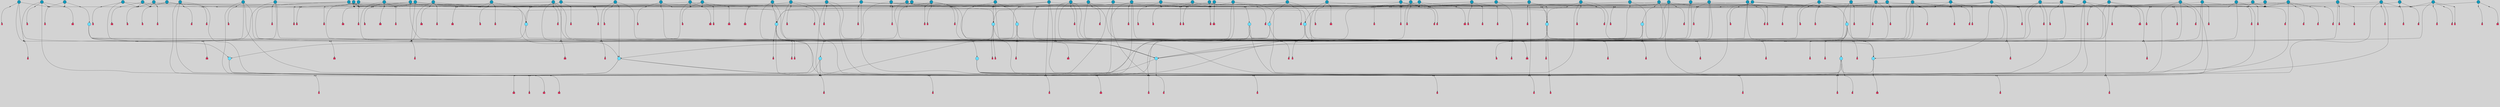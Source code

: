 // File exported with GEGELATI v1.3.1
// On the 2024-04-08 16:54:44
// With the File::TPGGraphDotExporter
digraph{
	graph[pad = "0.212, 0.055" bgcolor = lightgray]
	node[shape=circle style = filled label = ""]
		T3 [fillcolor="#66ddff"]
		T7 [fillcolor="#66ddff"]
		T9 [fillcolor="#66ddff"]
		T11 [fillcolor="#66ddff"]
		T24 [fillcolor="#66ddff"]
		T27 [fillcolor="#66ddff"]
		T54 [fillcolor="#66ddff"]
		T82 [fillcolor="#66ddff"]
		T90 [fillcolor="#66ddff"]
		T95 [fillcolor="#66ddff"]
		T111 [fillcolor="#66ddff"]
		T116 [fillcolor="#1199bb"]
		T129 [fillcolor="#66ddff"]
		T131 [fillcolor="#66ddff"]
		T147 [fillcolor="#66ddff"]
		T149 [fillcolor="#66ddff"]
		T158 [fillcolor="#1199bb"]
		T175 [fillcolor="#1199bb"]
		T179 [fillcolor="#1199bb"]
		T181 [fillcolor="#1199bb"]
		T183 [fillcolor="#1199bb"]
		T184 [fillcolor="#1199bb"]
		T185 [fillcolor="#1199bb"]
		T188 [fillcolor="#66ddff"]
		T190 [fillcolor="#1199bb"]
		T192 [fillcolor="#66ddff"]
		T193 [fillcolor="#1199bb"]
		T194 [fillcolor="#1199bb"]
		T197 [fillcolor="#1199bb"]
		T200 [fillcolor="#1199bb"]
		T201 [fillcolor="#1199bb"]
		T203 [fillcolor="#1199bb"]
		T209 [fillcolor="#1199bb"]
		T210 [fillcolor="#1199bb"]
		T213 [fillcolor="#1199bb"]
		T218 [fillcolor="#1199bb"]
		T220 [fillcolor="#1199bb"]
		T221 [fillcolor="#1199bb"]
		T223 [fillcolor="#1199bb"]
		T225 [fillcolor="#1199bb"]
		T234 [fillcolor="#1199bb"]
		T237 [fillcolor="#1199bb"]
		T241 [fillcolor="#1199bb"]
		T243 [fillcolor="#1199bb"]
		T246 [fillcolor="#1199bb"]
		T248 [fillcolor="#1199bb"]
		T250 [fillcolor="#1199bb"]
		T252 [fillcolor="#1199bb"]
		T253 [fillcolor="#1199bb"]
		T254 [fillcolor="#1199bb"]
		T256 [fillcolor="#1199bb"]
		T257 [fillcolor="#1199bb"]
		T258 [fillcolor="#66ddff"]
		T260 [fillcolor="#1199bb"]
		T261 [fillcolor="#1199bb"]
		T262 [fillcolor="#1199bb"]
		T265 [fillcolor="#1199bb"]
		T266 [fillcolor="#1199bb"]
		T267 [fillcolor="#1199bb"]
		T270 [fillcolor="#1199bb"]
		T273 [fillcolor="#1199bb"]
		T276 [fillcolor="#1199bb"]
		T277 [fillcolor="#1199bb"]
		T278 [fillcolor="#1199bb"]
		T280 [fillcolor="#1199bb"]
		T281 [fillcolor="#1199bb"]
		T282 [fillcolor="#1199bb"]
		T283 [fillcolor="#1199bb"]
		T285 [fillcolor="#1199bb"]
		T286 [fillcolor="#1199bb"]
		T287 [fillcolor="#1199bb"]
		T288 [fillcolor="#1199bb"]
		T289 [fillcolor="#1199bb"]
		T290 [fillcolor="#1199bb"]
		T292 [fillcolor="#1199bb"]
		T293 [fillcolor="#1199bb"]
		T294 [fillcolor="#1199bb"]
		T295 [fillcolor="#1199bb"]
		T296 [fillcolor="#1199bb"]
		T297 [fillcolor="#1199bb"]
		T298 [fillcolor="#1199bb"]
		T299 [fillcolor="#1199bb"]
		T300 [fillcolor="#1199bb"]
		T301 [fillcolor="#1199bb"]
		T302 [fillcolor="#1199bb"]
		T303 [fillcolor="#1199bb"]
		T304 [fillcolor="#1199bb"]
		T305 [fillcolor="#1199bb"]
		T306 [fillcolor="#1199bb"]
		T307 [fillcolor="#1199bb"]
		T308 [fillcolor="#1199bb"]
		T309 [fillcolor="#1199bb"]
		T310 [fillcolor="#1199bb"]
		T311 [fillcolor="#1199bb"]
		T312 [fillcolor="#1199bb"]
		T313 [fillcolor="#1199bb"]
		T314 [fillcolor="#1199bb"]
		T315 [fillcolor="#1199bb"]
		T316 [fillcolor="#1199bb"]
		P1412 [fillcolor="#cccccc" shape=point] //6|
		I1412 [shape=box style=invis label="6|1&2|6#1|7&#92;n10|7&2|0#1|5&#92;n9|4&0|1#2|2&#92;n8|6&0|0#1|0&#92;n"]
		P1412 -> I1412[style=invis]
		A1228 [fillcolor="#ff3366" shape=box margin=0.03 width=0 height=0 label="3"]
		T3 -> P1412 -> A1228
		P1413 [fillcolor="#cccccc" shape=point] //3|
		I1413 [shape=box style=invis label="7|6&2|4#0|2&#92;n10|3&2|7#1|4&#92;n11|6&0|4#0|1&#92;n7|1&0|0#2|6&#92;n7|6&0|3#2|6&#92;n4|0&2|6#0|1&#92;n4|4&2|5#0|2&#92;n4|6&0|4#2|7&#92;n10|0&2|3#1|5&#92;n2|6&0|5#0|2&#92;n1|0&2|3#0|7&#92;n1|6&2|0#0|5&#92;n6|2&0|1#0|7&#92;n9|2&0|3#2|7&#92;n5|3&0|6#0|6&#92;n1|7&2|5#2|3&#92;n8|1&2|7#0|6&#92;n1|0&2|5#2|1&#92;n7|1&2|2#2|5&#92;n7|4&2|6#0|3&#92;n"]
		P1413 -> I1413[style=invis]
		A1229 [fillcolor="#ff3366" shape=box margin=0.03 width=0 height=0 label="4"]
		T3 -> P1413 -> A1229
		P1414 [fillcolor="#cccccc" shape=point] //-3|
		I1414 [shape=box style=invis label="1|6&2|7#0|7&#92;n10|2&0|7#1|3&#92;n9|6&2|7#2|2&#92;n5|3&0|7#0|7&#92;n1|6&2|3#0|0&#92;n2|3&2|3#2|2&#92;n5|1&2|6#0|6&#92;n"]
		P1414 -> I1414[style=invis]
		A1230 [fillcolor="#ff3366" shape=box margin=0.03 width=0 height=0 label="7"]
		T7 -> P1414 -> A1230
		P1415 [fillcolor="#cccccc" shape=point] //5|
		I1415 [shape=box style=invis label="0|5&2|3#0|1&#92;n0|6&2|1#2|4&#92;n6|2&2|6#0|7&#92;n7|4&0|3#0|1&#92;n5|4&0|7#1|6&#92;n9|1&0|5#2|2&#92;n6|3&2|3#1|7&#92;n11|7&2|4#1|6&#92;n2|5&0|1#0|0&#92;n4|7&0|0#0|2&#92;n6|2&0|6#0|0&#92;n2|1&2|6#2|4&#92;n10|0&2|0#1|0&#92;n6|6&2|4#0|6&#92;n"]
		P1415 -> I1415[style=invis]
		A1231 [fillcolor="#ff3366" shape=box margin=0.03 width=0 height=0 label="8"]
		T7 -> P1415 -> A1231
		P1416 [fillcolor="#cccccc" shape=point] //-6|
		I1416 [shape=box style=invis label="11|1&0|7#2|0&#92;n10|4&0|1#1|0&#92;n4|3&2|4#2|1&#92;n0|5&2|0#0|0&#92;n6|1&0|0#0|3&#92;n8|2&2|0#0|4&#92;n11|4&2|0#1|6&#92;n7|0&2|6#2|3&#92;n5|3&2|6#2|0&#92;n2|0&2|0#0|4&#92;n"]
		P1416 -> I1416[style=invis]
		A1232 [fillcolor="#ff3366" shape=box margin=0.03 width=0 height=0 label="9"]
		T9 -> P1416 -> A1232
		P1417 [fillcolor="#cccccc" shape=point] //2|
		I1417 [shape=box style=invis label="6|3&2|7#1|4&#92;n8|6&0|0#2|5&#92;n2|1&0|2#0|3&#92;n8|7&0|6#0|4&#92;n2|1&2|0#0|1&#92;n0|0&2|2#2|3&#92;n6|6&0|7#2|1&#92;n6|1&0|7#2|6&#92;n5|4&2|7#0|4&#92;n0|3&0|4#2|0&#92;n11|0&2|0#2|5&#92;n4|5&2|5#2|4&#92;n5|7&0|6#0|4&#92;n9|7&2|5#0|3&#92;n5|4&2|1#0|3&#92;n5|3&0|1#1|7&#92;n0|4&0|3#2|5&#92;n"]
		P1417 -> I1417[style=invis]
		A1233 [fillcolor="#ff3366" shape=box margin=0.03 width=0 height=0 label="10"]
		T9 -> P1417 -> A1233
		P1418 [fillcolor="#cccccc" shape=point] //6|
		I1418 [shape=box style=invis label="3|0&2|7#2|2&#92;n3|2&0|4#2|5&#92;n5|1&0|2#1|0&#92;n8|7&0|1#2|0&#92;n8|5&0|3#0|6&#92;n0|2&0|2#2|3&#92;n1|5&2|5#0|5&#92;n5|6&0|6#0|7&#92;n6|7&0|0#2|6&#92;n1|2&2|3#0|0&#92;n7|7&2|3#0|4&#92;n0|7&2|7#0|6&#92;n1|0&2|2#2|7&#92;n4|4&0|1#0|0&#92;n"]
		P1418 -> I1418[style=invis]
		A1234 [fillcolor="#ff3366" shape=box margin=0.03 width=0 height=0 label="11"]
		T11 -> P1418 -> A1234
		P1419 [fillcolor="#cccccc" shape=point] //-4|
		I1419 [shape=box style=invis label="4|1&0|4#2|6&#92;n1|2&2|2#2|0&#92;n1|2&2|0#0|6&#92;n8|4&2|3#2|5&#92;n5|5&2|1#1|0&#92;n"]
		P1419 -> I1419[style=invis]
		A1235 [fillcolor="#ff3366" shape=box margin=0.03 width=0 height=0 label="12"]
		T11 -> P1419 -> A1235
		P1420 [fillcolor="#cccccc" shape=point] //1|
		I1420 [shape=box style=invis label="5|1&0|6#2|7&#92;n2|4&0|4#2|2&#92;n0|6&0|5#0|4&#92;n10|6&2|5#1|6&#92;n9|3&0|1#1|7&#92;n10|3&2|2#1|0&#92;n5|0&0|0#2|1&#92;n11|3&2|3#1|5&#92;n10|3&0|1#1|0&#92;n2|4&0|1#0|1&#92;n0|2&0|3#2|4&#92;n9|2&2|1#2|5&#92;n11|7&2|6#2|6&#92;n"]
		P1420 -> I1420[style=invis]
		T24 -> P1420 -> T7
		P1421 [fillcolor="#cccccc" shape=point] //5|
		I1421 [shape=box style=invis label="3|0&2|0#0|1&#92;n3|0&0|7#0|1&#92;n5|3&0|2#2|6&#92;n4|4&2|4#2|6&#92;n11|2&0|7#1|6&#92;n2|7&2|2#2|5&#92;n9|3&2|6#2|7&#92;n7|7&0|0#0|4&#92;n6|1&2|4#2|3&#92;n5|4&2|0#1|6&#92;n1|3&0|7#0|4&#92;n"]
		P1421 -> I1421[style=invis]
		A1236 [fillcolor="#ff3366" shape=box margin=0.03 width=0 height=0 label="7"]
		T24 -> P1421 -> A1236
		P1422 [fillcolor="#cccccc" shape=point] //-2|
		I1422 [shape=box style=invis label="4|1&0|4#0|3&#92;n4|2&0|5#2|0&#92;n5|5&2|6#0|5&#92;n1|4&0|1#0|2&#92;n6|3&2|7#1|5&#92;n0|4&2|0#0|3&#92;n8|5&2|5#1|2&#92;n10|7&2|7#1|1&#92;n3|4&0|0#2|1&#92;n3|6&2|5#2|5&#92;n8|3&0|1#0|7&#92;n10|0&2|7#1|3&#92;n4|1&2|4#0|1&#92;n9|3&2|0#0|4&#92;n3|6&2|0#0|4&#92;n1|2&0|6#2|1&#92;n4|0&2|1#2|2&#92;n"]
		P1422 -> I1422[style=invis]
		A1237 [fillcolor="#ff3366" shape=box margin=0.03 width=0 height=0 label="14"]
		T24 -> P1422 -> A1237
		P1423 [fillcolor="#cccccc" shape=point] //2|
		I1423 [shape=box style=invis label="9|1&2|3#0|1&#92;n5|2&2|0#2|4&#92;n3|6&2|5#2|7&#92;n7|0&2|5#0|4&#92;n1|2&0|3#0|5&#92;n7|3&2|7#0|0&#92;n"]
		P1423 -> I1423[style=invis]
		A1238 [fillcolor="#ff3366" shape=box margin=0.03 width=0 height=0 label="2"]
		T27 -> P1423 -> A1238
		P1424 [fillcolor="#cccccc" shape=point] //-6|
		I1424 [shape=box style=invis label="7|5&0|4#0|4&#92;n11|0&2|5#2|1&#92;n"]
		P1424 -> I1424[style=invis]
		A1239 [fillcolor="#ff3366" shape=box margin=0.03 width=0 height=0 label="3"]
		T27 -> P1424 -> A1239
		T27 -> P1413
		P1425 [fillcolor="#cccccc" shape=point] //0|
		I1425 [shape=box style=invis label="2|5&0|1#0|6&#92;n6|1&2|2#2|7&#92;n8|0&0|3#1|4&#92;n4|3&2|5#2|4&#92;n8|1&2|4#0|0&#92;n6|6&0|1#2|6&#92;n11|7&2|4#2|5&#92;n6|2&2|4#0|2&#92;n8|5&2|4#2|4&#92;n2|1&2|1#2|2&#92;n2|7&2|5#2|6&#92;n9|7&0|5#0|4&#92;n1|2&0|5#2|6&#92;n4|2&2|3#2|7&#92;n3|3&2|1#0|2&#92;n"]
		P1425 -> I1425[style=invis]
		A1240 [fillcolor="#ff3366" shape=box margin=0.03 width=0 height=0 label="5"]
		T27 -> P1425 -> A1240
		P1426 [fillcolor="#cccccc" shape=point] //0|
		I1426 [shape=box style=invis label="4|0&0|3#2|7&#92;n10|2&0|3#1|7&#92;n3|5&0|2#0|3&#92;n4|5&0|0#2|1&#92;n10|7&2|0#1|2&#92;n5|3&2|3#1|6&#92;n9|5&2|0#0|4&#92;n5|4&2|7#0|2&#92;n10|3&2|7#1|4&#92;n7|2&0|1#2|6&#92;n8|6&0|5#0|5&#92;n8|7&2|3#0|5&#92;n2|6&2|4#0|0&#92;n"]
		P1426 -> I1426[style=invis]
		A1241 [fillcolor="#ff3366" shape=box margin=0.03 width=0 height=0 label="5"]
		T27 -> P1426 -> A1241
		P1427 [fillcolor="#cccccc" shape=point] //8|
		I1427 [shape=box style=invis label="9|0&0|1#2|0&#92;n10|1&2|5#1|4&#92;n8|2&2|6#0|4&#92;n2|4&2|5#2|3&#92;n4|2&2|2#0|2&#92;n7|5&0|2#0|0&#92;n8|2&2|1#1|3&#92;n8|7&0|7#2|1&#92;n1|1&0|0#0|7&#92;n5|6&2|5#1|0&#92;n6|6&2|5#0|0&#92;n11|4&0|3#2|6&#92;n4|2&2|4#0|7&#92;n5|6&0|1#2|0&#92;n11|3&0|2#0|7&#92;n"]
		P1427 -> I1427[style=invis]
		A1242 [fillcolor="#ff3366" shape=box margin=0.03 width=0 height=0 label="6"]
		T54 -> P1427 -> A1242
		T54 -> P1421
		P1428 [fillcolor="#cccccc" shape=point] //-10|
		I1428 [shape=box style=invis label="3|6&0|0#0|4&#92;n4|1&2|4#0|1&#92;n5|1&0|1#0|4&#92;n5|5&2|6#0|5&#92;n6|5&0|6#0|3&#92;n11|1&2|0#0|1&#92;n0|7&2|0#0|3&#92;n1|2&0|6#0|1&#92;n8|0&0|4#2|0&#92;n0|4&0|7#2|7&#92;n7|0&2|7#1|3&#92;n3|1&0|5#2|5&#92;n5|1&0|4#0|3&#92;n2|2&0|2#0|0&#92;n8|3&0|1#0|7&#92;n3|0&0|3#0|5&#92;n7|2&0|5#2|0&#92;n6|3&2|7#1|5&#92;n4|7&2|7#2|1&#92;n"]
		P1428 -> I1428[style=invis]
		A1243 [fillcolor="#ff3366" shape=box margin=0.03 width=0 height=0 label="14"]
		T54 -> P1428 -> A1243
		T54 -> P1415
		P1429 [fillcolor="#cccccc" shape=point] //6|
		I1429 [shape=box style=invis label="7|0&2|5#1|2&#92;n10|6&2|1#1|3&#92;n7|5&0|2#0|7&#92;n10|7&0|1#1|5&#92;n4|6&2|5#0|5&#92;n4|4&0|7#2|7&#92;n"]
		P1429 -> I1429[style=invis]
		A1244 [fillcolor="#ff3366" shape=box margin=0.03 width=0 height=0 label="7"]
		T82 -> P1429 -> A1244
		P1430 [fillcolor="#cccccc" shape=point] //6|
		I1430 [shape=box style=invis label="0|5&2|3#0|1&#92;n0|6&2|1#2|4&#92;n9|1&0|5#2|2&#92;n7|4&0|3#0|1&#92;n5|4&0|7#1|6&#92;n2|5&0|1#0|0&#92;n6|3&2|3#1|7&#92;n11|7&2|4#1|6&#92;n6|2&2|6#0|1&#92;n4|7&0|0#0|2&#92;n6|2&0|6#0|0&#92;n9|1&2|6#2|4&#92;n10|0&2|0#1|0&#92;n6|6&2|4#0|6&#92;n"]
		P1430 -> I1430[style=invis]
		A1245 [fillcolor="#ff3366" shape=box margin=0.03 width=0 height=0 label="8"]
		T82 -> P1430 -> A1245
		T82 -> P1416
		P1431 [fillcolor="#cccccc" shape=point] //-2|
		I1431 [shape=box style=invis label="8|4&2|1#2|5&#92;n4|1&0|7#2|1&#92;n5|7&2|3#2|2&#92;n10|4&2|5#1|7&#92;n10|0&2|6#1|3&#92;n4|5&2|7#0|6&#92;n9|5&2|4#0|4&#92;n2|4&0|5#0|7&#92;n11|1&2|4#2|6&#92;n5|6&0|7#1|2&#92;n2|7&2|7#2|6&#92;n5|2&0|5#1|5&#92;n3|0&0|6#0|2&#92;n4|0&0|4#2|4&#92;n4|4&2|6#0|7&#92;n10|6&2|0#1|4&#92;n9|7&0|3#1|4&#92;n1|4&2|6#0|3&#92;n11|5&2|6#0|3&#92;n0|3&0|5#0|1&#92;n"]
		P1431 -> I1431[style=invis]
		A1246 [fillcolor="#ff3366" shape=box margin=0.03 width=0 height=0 label="13"]
		T90 -> P1431 -> A1246
		P1432 [fillcolor="#cccccc" shape=point] //4|
		I1432 [shape=box style=invis label="7|1&2|6#1|3&#92;n10|1&0|3#1|6&#92;n8|5&2|3#2|1&#92;n11|5&0|0#2|6&#92;n4|1&0|6#0|0&#92;n11|1&0|2#0|3&#92;n2|0&2|1#0|7&#92;n"]
		P1432 -> I1432[style=invis]
		A1247 [fillcolor="#ff3366" shape=box margin=0.03 width=0 height=0 label="2"]
		T90 -> P1432 -> A1247
		P1433 [fillcolor="#cccccc" shape=point] //7|
		I1433 [shape=box style=invis label="10|3&0|1#1|4&#92;n4|6&0|0#0|2&#92;n4|5&0|6#0|0&#92;n4|3&0|6#2|1&#92;n7|0&0|3#1|2&#92;n4|7&0|6#0|5&#92;n7|6&0|7#0|6&#92;n6|6&0|0#0|3&#92;n11|1&0|4#2|5&#92;n10|2&0|3#1|2&#92;n"]
		P1433 -> I1433[style=invis]
		A1248 [fillcolor="#ff3366" shape=box margin=0.03 width=0 height=0 label="4"]
		T90 -> P1433 -> A1248
		P1434 [fillcolor="#cccccc" shape=point] //-3|
		I1434 [shape=box style=invis label="8|1&2|3#0|5&#92;n0|6&0|5#0|5&#92;n3|7&2|1#0|6&#92;n3|5&0|1#0|0&#92;n9|5&2|0#0|4&#92;n3|5&0|2#0|3&#92;n10|6&2|4#1|0&#92;n9|4&2|7#2|6&#92;n1|7&2|5#2|2&#92;n"]
		P1434 -> I1434[style=invis]
		A1249 [fillcolor="#ff3366" shape=box margin=0.03 width=0 height=0 label="5"]
		T90 -> P1434 -> A1249
		P1435 [fillcolor="#cccccc" shape=point] //-7|
		I1435 [shape=box style=invis label="3|0&2|0#0|1&#92;n1|1&0|2#0|4&#92;n11|2&0|7#1|6&#92;n9|7&0|0#0|4&#92;n3|0&0|7#0|1&#92;n9|3&2|6#2|7&#92;n5|3&0|2#2|6&#92;n6|1&2|4#2|3&#92;n5|4&2|0#1|6&#92;n1|3&0|7#0|7&#92;n"]
		P1435 -> I1435[style=invis]
		A1250 [fillcolor="#ff3366" shape=box margin=0.03 width=0 height=0 label="7"]
		T90 -> P1435 -> A1250
		P1436 [fillcolor="#cccccc" shape=point] //4|
		I1436 [shape=box style=invis label="4|3&0|6#0|3&#92;n5|7&2|3#2|2&#92;n5|6&0|7#1|2&#92;n1|4&2|6#0|3&#92;n8|4&2|1#2|5&#92;n9|5&2|4#1|4&#92;n2|4&0|5#0|7&#92;n10|0&0|6#1|3&#92;n3|0&0|6#0|2&#92;n2|7&2|7#2|6&#92;n5|2&0|5#1|5&#92;n10|4&2|5#1|7&#92;n4|0&0|4#2|4&#92;n11|1&0|4#2|6&#92;n10|6&2|0#1|4&#92;n9|7&0|3#1|4&#92;n4|5&2|7#0|6&#92;n11|5&2|6#2|3&#92;n0|3&0|5#0|1&#92;n"]
		P1436 -> I1436[style=invis]
		A1251 [fillcolor="#ff3366" shape=box margin=0.03 width=0 height=0 label="13"]
		T95 -> P1436 -> A1251
		P1437 [fillcolor="#cccccc" shape=point] //8|
		I1437 [shape=box style=invis label="9|7&0|5#2|5&#92;n3|3&2|3#0|2&#92;n9|5&2|2#1|0&#92;n2|3&0|6#0|3&#92;n4|4&2|5#2|7&#92;n11|3&2|0#1|5&#92;n6|6&2|1#2|2&#92;n4|6&0|1#2|2&#92;n2|5&2|7#2|2&#92;n7|7&2|2#2|3&#92;n6|5&0|3#2|6&#92;n6|7&0|6#0|2&#92;n"]
		P1437 -> I1437[style=invis]
		A1252 [fillcolor="#ff3366" shape=box margin=0.03 width=0 height=0 label="14"]
		T95 -> P1437 -> A1252
		P1438 [fillcolor="#cccccc" shape=point] //2|
		I1438 [shape=box style=invis label="4|1&0|4#2|6&#92;n5|5&2|1#1|0&#92;n1|0&2|0#0|6&#92;n8|4&2|3#2|5&#92;n"]
		P1438 -> I1438[style=invis]
		T95 -> P1438 -> T11
		P1439 [fillcolor="#cccccc" shape=point] //-9|
		I1439 [shape=box style=invis label="2|0&2|0#2|1&#92;n4|4&2|4#2|6&#92;n9|1&0|3#1|7&#92;n5|3&0|2#2|6&#92;n2|7&2|2#2|5&#92;n5|4&2|0#1|6&#92;n3|0&0|7#0|1&#92;n1|3&0|7#0|4&#92;n11|6&2|2#0|7&#92;n7|7&0|0#0|4&#92;n11|0&0|7#1|6&#92;n9|3&2|6#2|7&#92;n"]
		P1439 -> I1439[style=invis]
		A1253 [fillcolor="#ff3366" shape=box margin=0.03 width=0 height=0 label="7"]
		T95 -> P1439 -> A1253
		P1440 [fillcolor="#cccccc" shape=point] //-8|
		I1440 [shape=box style=invis label="7|5&0|4#2|4&#92;n"]
		P1440 -> I1440[style=invis]
		A1254 [fillcolor="#ff3366" shape=box margin=0.03 width=0 height=0 label="3"]
		T95 -> P1440 -> A1254
		P1441 [fillcolor="#cccccc" shape=point] //-5|
		I1441 [shape=box style=invis label="0|0&2|3#0|2&#92;n10|5&0|6#1|3&#92;n7|3&0|6#2|3&#92;n3|4&0|6#0|6&#92;n10|5&0|2#1|1&#92;n5|0&0|1#0|3&#92;n6|6&2|5#1|5&#92;n7|4&0|2#1|7&#92;n5|7&0|1#2|5&#92;n1|5&0|0#0|3&#92;n7|5&2|1#2|6&#92;n9|0&0|2#0|0&#92;n4|0&2|4#0|0&#92;n4|6&0|0#2|3&#92;n3|1&0|6#2|5&#92;n7|7&2|1#2|3&#92;n9|4&2|2#0|6&#92;n"]
		P1441 -> I1441[style=invis]
		T111 -> P1441 -> T9
		P1442 [fillcolor="#cccccc" shape=point] //7|
		I1442 [shape=box style=invis label="7|4&2|1#2|0&#92;n4|1&2|4#2|3&#92;n5|0&2|0#2|2&#92;n6|1&2|4#2|6&#92;n"]
		P1442 -> I1442[style=invis]
		A1255 [fillcolor="#ff3366" shape=box margin=0.03 width=0 height=0 label="9"]
		T111 -> P1442 -> A1255
		P1443 [fillcolor="#cccccc" shape=point] //2|
		I1443 [shape=box style=invis label="3|0&2|0#0|1&#92;n11|2&0|7#1|6&#92;n8|7&2|4#0|5&#92;n5|3&0|2#2|6&#92;n4|4&2|4#2|6&#92;n3|0&0|7#0|1&#92;n2|7&2|2#2|5&#92;n9|3&2|6#2|7&#92;n7|7&0|0#0|4&#92;n6|1&2|4#1|3&#92;n5|4&2|0#1|6&#92;n1|3&0|7#0|4&#92;n"]
		P1443 -> I1443[style=invis]
		A1256 [fillcolor="#ff3366" shape=box margin=0.03 width=0 height=0 label="7"]
		T111 -> P1443 -> A1256
		T111 -> P1416
		P1444 [fillcolor="#cccccc" shape=point] //-4|
		I1444 [shape=box style=invis label="9|7&0|0#2|0&#92;n6|6&0|5#2|0&#92;n7|3&0|0#0|4&#92;n3|5&0|3#0|3&#92;n9|1&0|1#1|1&#92;n11|5&2|7#1|5&#92;n1|5&2|5#0|2&#92;n6|0&0|6#2|5&#92;n0|3&2|4#2|5&#92;n1|6&2|5#2|2&#92;n9|5&2|1#2|2&#92;n"]
		P1444 -> I1444[style=invis]
		T116 -> P1444 -> T9
		P1445 [fillcolor="#cccccc" shape=point] //4|
		I1445 [shape=box style=invis label="9|2&0|6#2|1&#92;n11|5&0|1#2|0&#92;n2|4&0|4#2|1&#92;n5|0&2|4#0|2&#92;n"]
		P1445 -> I1445[style=invis]
		A1257 [fillcolor="#ff3366" shape=box margin=0.03 width=0 height=0 label="3"]
		T116 -> P1445 -> A1257
		P1446 [fillcolor="#cccccc" shape=point] //-2|
		I1446 [shape=box style=invis label="5|2&2|0#2|4&#92;n9|1&2|3#0|1&#92;n3|6&2|5#2|7&#92;n7|0&2|1#0|4&#92;n1|2&0|3#0|5&#92;n7|3&2|7#0|0&#92;n"]
		P1446 -> I1446[style=invis]
		A1258 [fillcolor="#ff3366" shape=box margin=0.03 width=0 height=0 label="2"]
		T116 -> P1446 -> A1258
		T116 -> P1413
		T116 -> P1426
		T129 -> P1427
		T129 -> P1421
		P1447 [fillcolor="#cccccc" shape=point] //10|
		I1447 [shape=box style=invis label="4|5&2|7#2|1&#92;n1|7&2|3#0|6&#92;n3|5&2|2#0|3&#92;n10|3&0|7#1|4&#92;n7|1&0|4#2|6&#92;n10|2&0|3#1|7&#92;n9|5&2|0#0|4&#92;n4|0&0|3#2|7&#92;n11|4&2|6#1|2&#92;n5|4&2|7#0|2&#92;n2|6&2|4#0|0&#92;n6|5&0|7#2|1&#92;n5|3&2|3#1|6&#92;n10|7&2|0#1|2&#92;n"]
		P1447 -> I1447[style=invis]
		A1259 [fillcolor="#ff3366" shape=box margin=0.03 width=0 height=0 label="5"]
		T129 -> P1447 -> A1259
		P1448 [fillcolor="#cccccc" shape=point] //5|
		I1448 [shape=box style=invis label="9|4&2|3#1|3&#92;n0|4&2|4#0|5&#92;n6|1&2|6#2|5&#92;n4|0&0|5#2|0&#92;n"]
		P1448 -> I1448[style=invis]
		A1260 [fillcolor="#ff3366" shape=box margin=0.03 width=0 height=0 label="7"]
		T129 -> P1448 -> A1260
		P1449 [fillcolor="#cccccc" shape=point] //6|
		I1449 [shape=box style=invis label="9|4&2|7#0|6&#92;n8|4&0|1#1|0&#92;n1|3&0|0#2|1&#92;n2|4&0|6#2|2&#92;n5|1&2|5#0|7&#92;n3|0&0|3#2|6&#92;n2|2&2|6#0|2&#92;n8|4&0|4#2|2&#92;n5|1&2|4#0|3&#92;n9|4&0|6#0|6&#92;n5|0&2|2#1|5&#92;n11|7&0|0#1|1&#92;n0|4&0|3#0|3&#92;n7|7&2|4#2|5&#92;n1|5&0|1#2|1&#92;n"]
		P1449 -> I1449[style=invis]
		A1261 [fillcolor="#ff3366" shape=box margin=0.03 width=0 height=0 label="1"]
		T129 -> P1449 -> A1261
		P1450 [fillcolor="#cccccc" shape=point] //6|
		I1450 [shape=box style=invis label="10|4&2|6#1|2&#92;n8|4&0|1#1|0&#92;n0|4&2|6#0|0&#92;n8|4&2|5#2|1&#92;n7|5&2|5#1|0&#92;n3|6&0|6#2|2&#92;n1|7&0|7#0|5&#92;n2|0&0|7#2|4&#92;n2|6&2|2#0|0&#92;n0|7&2|7#0|7&#92;n11|6&0|4#2|2&#92;n5|5&0|0#0|1&#92;n10|1&0|0#1|0&#92;n7|3&0|1#2|5&#92;n9|2&2|7#1|5&#92;n9|4&2|6#2|7&#92;n1|6&2|4#2|2&#92;n3|3&2|2#0|7&#92;n1|6&2|0#0|0&#92;n6|4&2|6#1|0&#92;n"]
		P1450 -> I1450[style=invis]
		A1262 [fillcolor="#ff3366" shape=box margin=0.03 width=0 height=0 label="1"]
		T131 -> P1450 -> A1262
		P1451 [fillcolor="#cccccc" shape=point] //9|
		I1451 [shape=box style=invis label="11|0&2|0#1|1&#92;n3|6&0|6#0|0&#92;n1|4&0|0#2|4&#92;n7|5&2|2#1|3&#92;n11|7&2|6#1|7&#92;n5|2&0|6#1|5&#92;n9|5&0|6#0|3&#92;n2|2&2|7#0|5&#92;n9|3&2|2#2|0&#92;n11|0&2|7#0|1&#92;n1|1&2|0#0|1&#92;n6|6&0|6#1|2&#92;n9|7&0|1#0|3&#92;n2|0&2|4#2|5&#92;n2|4&2|2#0|0&#92;n6|1&2|1#1|7&#92;n10|7&2|5#1|6&#92;n11|5&2|7#2|4&#92;n"]
		P1451 -> I1451[style=invis]
		A1263 [fillcolor="#ff3366" shape=box margin=0.03 width=0 height=0 label="1"]
		T131 -> P1451 -> A1263
		T131 -> P1424
		P1452 [fillcolor="#cccccc" shape=point] //5|
		I1452 [shape=box style=invis label="3|0&0|0#0|1&#92;n5|6&0|4#0|3&#92;n4|4&2|4#2|6&#92;n11|2&0|7#1|6&#92;n2|7&2|2#2|5&#92;n9|3&2|6#2|7&#92;n7|7&0|0#0|4&#92;n6|1&2|4#2|3&#92;n5|4&2|0#1|6&#92;n5|3&0|2#2|6&#92;n1|3&0|7#0|4&#92;n"]
		P1452 -> I1452[style=invis]
		A1264 [fillcolor="#ff3366" shape=box margin=0.03 width=0 height=0 label="7"]
		T131 -> P1452 -> A1264
		T131 -> P1448
		P1453 [fillcolor="#cccccc" shape=point] //-1|
		I1453 [shape=box style=invis label="11|7&2|0#1|7&#92;n1|5&2|4#2|4&#92;n4|3&0|1#0|5&#92;n1|6&0|0#0|4&#92;n8|6&2|4#0|0&#92;n4|0&0|0#0|5&#92;n10|4&2|0#1|0&#92;n9|6&2|5#1|3&#92;n0|7&2|1#0|5&#92;n0|6&2|3#2|0&#92;n4|4&0|5#0|1&#92;n"]
		P1453 -> I1453[style=invis]
		A1265 [fillcolor="#ff3366" shape=box margin=0.03 width=0 height=0 label="12"]
		T147 -> P1453 -> A1265
		P1454 [fillcolor="#cccccc" shape=point] //1|
		I1454 [shape=box style=invis label="2|2&2|3#0|2&#92;n2|2&0|5#2|5&#92;n8|4&0|1#1|0&#92;n9|7&0|6#0|3&#92;n5|1&2|2#0|7&#92;n10|7&0|7#1|3&#92;n7|7&2|4#2|5&#92;n5|5&0|2#2|1&#92;n2|6&2|2#0|0&#92;n9|3&2|2#2|0&#92;n0|6&0|6#2|2&#92;n7|7&0|1#2|3&#92;n3|6&0|1#0|5&#92;n1|5&0|1#2|7&#92;n"]
		P1454 -> I1454[style=invis]
		A1266 [fillcolor="#ff3366" shape=box margin=0.03 width=0 height=0 label="1"]
		T147 -> P1454 -> A1266
		P1455 [fillcolor="#cccccc" shape=point] //-9|
		I1455 [shape=box style=invis label="4|7&2|6#0|5&#92;n11|3&0|2#2|6&#92;n10|2&2|4#1|6&#92;n3|0&2|6#2|7&#92;n4|3&0|5#0|7&#92;n2|3&0|7#0|7&#92;n10|6&0|7#1|5&#92;n10|1&2|2#1|1&#92;n1|7&0|3#2|6&#92;n"]
		P1455 -> I1455[style=invis]
		A1267 [fillcolor="#ff3366" shape=box margin=0.03 width=0 height=0 label="4"]
		T147 -> P1455 -> A1267
		P1456 [fillcolor="#cccccc" shape=point] //7|
		I1456 [shape=box style=invis label="7|2&0|4#1|3&#92;n7|7&0|0#0|4&#92;n4|4&2|4#2|6&#92;n2|3&2|2#2|5&#92;n8|0&0|2#2|1&#92;n9|3&2|6#2|7&#92;n6|4&2|4#2|3&#92;n3|3&2|0#0|1&#92;n6|4&2|0#1|6&#92;n5|3&0|7#0|4&#92;n"]
		P1456 -> I1456[style=invis]
		A1268 [fillcolor="#ff3366" shape=box margin=0.03 width=0 height=0 label="7"]
		T147 -> P1456 -> A1268
		P1457 [fillcolor="#cccccc" shape=point] //-6|
		I1457 [shape=box style=invis label="9|0&2|0#0|1&#92;n3|2&0|2#0|3&#92;n5|4&0|5#1|7&#92;n2|1&0|4#0|3&#92;n9|2&2|0#2|4&#92;n7|6&0|4#0|2&#92;n2|3&0|6#2|6&#92;n1|2&0|3#2|0&#92;n"]
		P1457 -> I1457[style=invis]
		T147 -> P1457 -> T54
		P1458 [fillcolor="#cccccc" shape=point] //-3|
		I1458 [shape=box style=invis label="2|6&0|0#0|7&#92;n9|6&2|0#0|6&#92;n3|0&0|5#0|1&#92;n5|5&0|4#0|3&#92;n6|1&2|4#2|3&#92;n2|7&2|2#2|5&#92;n5|3&0|2#2|6&#92;n7|7&0|0#0|4&#92;n5|4&2|0#1|6&#92;n9|3&2|6#2|7&#92;n1|3&0|7#0|4&#92;n"]
		P1458 -> I1458[style=invis]
		A1269 [fillcolor="#ff3366" shape=box margin=0.03 width=0 height=0 label="7"]
		T149 -> P1458 -> A1269
		P1459 [fillcolor="#cccccc" shape=point] //4|
		I1459 [shape=box style=invis label="6|0&0|7#1|0&#92;n8|6&2|6#2|7&#92;n"]
		P1459 -> I1459[style=invis]
		A1270 [fillcolor="#ff3366" shape=box margin=0.03 width=0 height=0 label="3"]
		T149 -> P1459 -> A1270
		P1460 [fillcolor="#cccccc" shape=point] //0|
		I1460 [shape=box style=invis label="2|5&0|1#0|6&#92;n6|1&2|2#2|7&#92;n8|0&0|3#1|4&#92;n11|7&2|4#2|5&#92;n8|1&2|4#0|0&#92;n6|6&0|1#2|6&#92;n7|0&2|4#1|0&#92;n4|1&2|5#2|4&#92;n6|2&2|4#0|2&#92;n8|5&2|4#2|4&#92;n2|1&2|1#2|2&#92;n2|7&2|5#2|6&#92;n9|7&0|5#0|4&#92;n1|2&0|5#2|6&#92;n4|2&2|3#2|7&#92;n3|3&2|1#0|2&#92;n"]
		P1460 -> I1460[style=invis]
		A1271 [fillcolor="#ff3366" shape=box margin=0.03 width=0 height=0 label="5"]
		T149 -> P1460 -> A1271
		T149 -> P1440
		P1461 [fillcolor="#cccccc" shape=point] //7|
		I1461 [shape=box style=invis label="1|6&2|7#0|7&#92;n9|6&2|7#2|2&#92;n10|2&0|7#1|0&#92;n1|6&2|3#0|0&#92;n5|0&2|2#1|1&#92;n2|3&2|3#2|2&#92;n5|1&2|6#0|6&#92;n"]
		P1461 -> I1461[style=invis]
		T149 -> P1461 -> T90
		P1462 [fillcolor="#cccccc" shape=point] //7|
		I1462 [shape=box style=invis label="7|0&2|1#2|0&#92;n9|7&2|1#1|7&#92;n8|2&0|1#1|0&#92;n6|6&0|2#1|1&#92;n2|2&0|5#0|0&#92;n5|7&0|0#2|1&#92;n5|1&2|5#1|5&#92;n4|7&2|4#2|3&#92;n10|5&2|2#1|5&#92;n1|3&2|2#2|0&#92;n10|2&2|6#1|5&#92;n"]
		P1462 -> I1462[style=invis]
		A1272 [fillcolor="#ff3366" shape=box margin=0.03 width=0 height=0 label="1"]
		T158 -> P1462 -> A1272
		P1463 [fillcolor="#cccccc" shape=point] //7|
		I1463 [shape=box style=invis label="7|4&2|7#0|4&#92;n4|6&0|1#2|5&#92;n2|1&2|3#0|0&#92;n4|3&2|0#0|1&#92;n0|0&2|7#2|7&#92;n7|7&0|5#2|3&#92;n5|0&2|1#2|2&#92;n10|0&0|4#1|2&#92;n4|4&0|7#0|0&#92;n6|7&0|2#0|1&#92;n1|4&2|5#0|4&#92;n"]
		P1463 -> I1463[style=invis]
		A1273 [fillcolor="#ff3366" shape=box margin=0.03 width=0 height=0 label="0"]
		T158 -> P1463 -> A1273
		P1464 [fillcolor="#cccccc" shape=point] //5|
		I1464 [shape=box style=invis label="0|5&2|3#0|1&#92;n0|6&2|1#2|4&#92;n6|2&2|6#0|7&#92;n9|0&2|7#1|1&#92;n7|4&0|3#0|1&#92;n11|7&2|4#1|6&#92;n9|1&0|5#2|2&#92;n5|4&0|7#1|6&#92;n2|5&0|1#0|0&#92;n4|7&0|0#0|2&#92;n6|2&0|6#0|0&#92;n2|1&2|6#2|4&#92;n10|0&0|0#1|0&#92;n6|6&2|4#0|6&#92;n"]
		P1464 -> I1464[style=invis]
		T158 -> P1464 -> T129
		P1465 [fillcolor="#cccccc" shape=point] //3|
		I1465 [shape=box style=invis label="4|7&0|7#2|7&#92;n11|5&2|6#0|2&#92;n5|5&2|6#2|0&#92;n3|2&0|6#0|3&#92;n10|2&2|5#1|5&#92;n9|4&2|3#1|5&#92;n2|5&2|7#2|4&#92;n11|3&2|5#1|0&#92;n7|0&0|7#2|1&#92;n1|2&0|5#0|1&#92;n"]
		P1465 -> I1465[style=invis]
		A1274 [fillcolor="#ff3366" shape=box margin=0.03 width=0 height=0 label="5"]
		T175 -> P1465 -> A1274
		P1466 [fillcolor="#cccccc" shape=point] //2|
		I1466 [shape=box style=invis label="7|1&0|6#0|1&#92;n5|2&2|5#1|6&#92;n10|1&2|1#1|1&#92;n4|7&0|4#2|2&#92;n11|7&0|4#2|7&#92;n5|0&0|5#1|7&#92;n8|2&0|5#2|4&#92;n10|0&2|6#1|6&#92;n5|1&0|1#2|3&#92;n1|6&2|0#0|1&#92;n9|6&2|2#1|4&#92;n3|4&2|3#0|0&#92;n10|1&0|1#1|0&#92;n2|2&0|1#2|1&#92;n3|1&2|7#0|3&#92;n"]
		P1466 -> I1466[style=invis]
		A1275 [fillcolor="#ff3366" shape=box margin=0.03 width=0 height=0 label="10"]
		T175 -> P1466 -> A1275
		P1467 [fillcolor="#cccccc" shape=point] //-1|
		I1467 [shape=box style=invis label="1|7&2|1#0|6&#92;n8|1&2|3#0|5&#92;n10|6&2|7#1|0&#92;n1|7&2|5#0|2&#92;n0|3&0|3#2|2&#92;n3|5&0|1#0|0&#92;n3|5&0|2#0|3&#92;n1|5&2|0#0|4&#92;n5|7&2|2#2|5&#92;n4|0&2|3#0|3&#92;n"]
		P1467 -> I1467[style=invis]
		T175 -> P1467 -> T3
		P1468 [fillcolor="#cccccc" shape=point] //-3|
		I1468 [shape=box style=invis label="6|3&2|4#1|4&#92;n5|3&0|1#1|7&#92;n2|1&0|2#2|3&#92;n8|7&0|6#0|4&#92;n2|1&2|0#0|1&#92;n0|0&2|2#2|3&#92;n6|1&0|7#2|6&#92;n5|7&0|2#0|4&#92;n0|3&0|4#2|0&#92;n11|0&2|0#2|5&#92;n6|0&2|0#1|4&#92;n8|6&0|2#2|5&#92;n5|4&2|1#0|3&#92;n9|7&2|5#0|3&#92;n5|4&2|7#0|4&#92;n"]
		P1468 -> I1468[style=invis]
		A1276 [fillcolor="#ff3366" shape=box margin=0.03 width=0 height=0 label="10"]
		T175 -> P1468 -> A1276
		P1469 [fillcolor="#cccccc" shape=point] //4|
		I1469 [shape=box style=invis label="7|1&0|6#0|1&#92;n5|2&2|5#1|6&#92;n10|1&2|1#1|1&#92;n9|6&2|2#1|4&#92;n4|7&0|4#2|2&#92;n9|6&0|4#1|1&#92;n10|0&2|6#1|6&#92;n5|1&0|1#2|3&#92;n1|6&2|0#0|1&#92;n8|2&0|5#2|4&#92;n3|4&2|3#0|0&#92;n10|1&0|5#1|0&#92;n2|2&0|1#2|1&#92;n3|1&2|7#0|3&#92;n"]
		P1469 -> I1469[style=invis]
		A1277 [fillcolor="#ff3366" shape=box margin=0.03 width=0 height=0 label="10"]
		T175 -> P1469 -> A1277
		T179 -> P1451
		T179 -> P1424
		T179 -> P1448
		P1470 [fillcolor="#cccccc" shape=point] //10|
		I1470 [shape=box style=invis label="9|6&0|1#2|4&#92;n8|6&2|5#2|3&#92;n2|6&2|7#2|1&#92;n7|4&2|5#2|0&#92;n2|4&2|4#0|1&#92;n10|5&0|2#1|6&#92;n8|0&2|7#1|1&#92;n"]
		P1470 -> I1470[style=invis]
		T179 -> P1470 -> T24
		P1471 [fillcolor="#cccccc" shape=point] //-9|
		I1471 [shape=box style=invis label="6|0&2|0#0|0&#92;n5|1&0|2#0|4&#92;n10|3&2|0#1|3&#92;n9|4&0|7#2|7&#92;n10|6&2|4#1|0&#92;n3|6&2|0#0|5&#92;n"]
		P1471 -> I1471[style=invis]
		A1278 [fillcolor="#ff3366" shape=box margin=0.03 width=0 height=0 label="5"]
		T179 -> P1471 -> A1278
		T181 -> P1462
		T181 -> P1463
		P1472 [fillcolor="#cccccc" shape=point] //-3|
		I1472 [shape=box style=invis label="3|7&0|0#0|2&#92;n11|5&0|1#1|1&#92;n4|1&0|6#2|6&#92;n4|0&0|1#0|5&#92;n"]
		P1472 -> I1472[style=invis]
		T181 -> P1472 -> T24
		T181 -> P1421
		T181 -> P1450
		P1473 [fillcolor="#cccccc" shape=point] //-5|
		I1473 [shape=box style=invis label="10|6&2|5#1|6&#92;n9|3&0|1#1|7&#92;n2|4&0|1#0|1&#92;n11|3&0|7#1|6&#92;n5|1&0|6#2|7&#92;n8|0&0|0#0|1&#92;n0|6&0|7#0|4&#92;n6|7&2|6#2|6&#92;n11|0&2|3#0|5&#92;n"]
		P1473 -> I1473[style=invis]
		T183 -> P1473 -> T7
		P1474 [fillcolor="#cccccc" shape=point] //-9|
		I1474 [shape=box style=invis label="10|3&0|5#1|7&#92;n9|0&2|4#1|3&#92;n"]
		P1474 -> I1474[style=invis]
		A1279 [fillcolor="#ff3366" shape=box margin=0.03 width=0 height=0 label="3"]
		T183 -> P1474 -> A1279
		P1475 [fillcolor="#cccccc" shape=point] //-6|
		I1475 [shape=box style=invis label="3|5&0|0#0|2&#92;n6|6&2|1#2|6&#92;n4|6&0|1#2|5&#92;n7|1&0|6#1|3&#92;n11|1&2|4#0|5&#92;n1|2&0|1#2|3&#92;n4|3&0|5#2|4&#92;n4|0&0|5#2|0&#92;n8|5&2|4#2|4&#92;n2|4&0|1#0|6&#92;n5|1&2|4#0|0&#92;n3|3&2|1#0|2&#92;n9|7&0|5#0|4&#92;n2|2&0|6#2|0&#92;n7|1&2|2#2|2&#92;n"]
		P1475 -> I1475[style=invis]
		A1280 [fillcolor="#ff3366" shape=box margin=0.03 width=0 height=0 label="5"]
		T183 -> P1475 -> A1280
		P1476 [fillcolor="#cccccc" shape=point] //3|
		I1476 [shape=box style=invis label="7|2&0|2#2|4&#92;n0|4&0|6#2|7&#92;n9|0&0|1#2|2&#92;n8|6&0|0#1|0&#92;n"]
		P1476 -> I1476[style=invis]
		A1281 [fillcolor="#ff3366" shape=box margin=0.03 width=0 height=0 label="3"]
		T183 -> P1476 -> A1281
		T183 -> P1465
		T184 -> P1415
		P1477 [fillcolor="#cccccc" shape=point] //-6|
		I1477 [shape=box style=invis label="8|1&0|7#2|4&#92;n6|0&0|4#2|2&#92;n11|5&2|2#1|1&#92;n"]
		P1477 -> I1477[style=invis]
		A1282 [fillcolor="#ff3366" shape=box margin=0.03 width=0 height=0 label="3"]
		T184 -> P1477 -> A1282
		P1478 [fillcolor="#cccccc" shape=point] //1|
		I1478 [shape=box style=invis label="8|4&0|1#1|0&#92;n2|2&2|3#0|3&#92;n1|5&0|6#2|7&#92;n2|6&2|2#0|0&#92;n2|2&0|5#2|5&#92;n8|5&0|3#1|3&#92;n7|7&2|3#2|2&#92;n0|6&0|7#2|7&#92;n4|0&0|6#2|5&#92;n7|5&2|5#2|5&#92;n10|3&0|2#1|5&#92;n9|3&2|2#0|0&#92;n9|7&0|6#0|3&#92;n"]
		P1478 -> I1478[style=invis]
		A1283 [fillcolor="#ff3366" shape=box margin=0.03 width=0 height=0 label="1"]
		T184 -> P1478 -> A1283
		T184 -> P1455
		T184 -> P1421
		T185 -> P1425
		P1479 [fillcolor="#cccccc" shape=point] //3|
		I1479 [shape=box style=invis label="8|2&2|7#1|7&#92;n10|7&0|7#1|6&#92;n0|3&0|0#2|3&#92;n9|7&2|6#0|3&#92;n4|4&2|1#0|1&#92;n5|6&2|0#1|4&#92;n4|5&0|1#0|2&#92;n0|0&2|0#0|5&#92;n6|1&0|7#0|6&#92;n"]
		P1479 -> I1479[style=invis]
		A1284 [fillcolor="#ff3366" shape=box margin=0.03 width=0 height=0 label="0"]
		T185 -> P1479 -> A1284
		T185 -> P1444
		P1480 [fillcolor="#cccccc" shape=point] //-9|
		I1480 [shape=box style=invis label="10|7&2|3#1|3&#92;n6|1&2|4#2|3&#92;n2|0&2|0#2|7&#92;n5|4&2|5#1|3&#92;n2|2&2|1#0|3&#92;n9|0&2|0#0|3&#92;n"]
		P1480 -> I1480[style=invis]
		A1285 [fillcolor="#ff3366" shape=box margin=0.03 width=0 height=0 label="2"]
		T188 -> P1480 -> A1285
		T188 -> P1468
		P1481 [fillcolor="#cccccc" shape=point] //0|
		I1481 [shape=box style=invis label="2|6&2|4#2|0&#92;n3|7&0|2#0|3&#92;n10|3&0|3#1|7&#92;n4|5&0|0#2|1&#92;n10|7&2|0#1|2&#92;n5|3&2|3#1|6&#92;n8|6&0|5#0|5&#92;n4|5&0|5#2|6&#92;n5|4&2|7#0|2&#92;n10|3&2|7#1|4&#92;n9|5&2|0#0|4&#92;n8|7&2|3#0|5&#92;n4|0&0|3#2|7&#92;n"]
		P1481 -> I1481[style=invis]
		A1286 [fillcolor="#ff3366" shape=box margin=0.03 width=0 height=0 label="5"]
		T188 -> P1481 -> A1286
		P1482 [fillcolor="#cccccc" shape=point] //6|
		I1482 [shape=box style=invis label="9|0&2|1#2|0&#92;n5|6&0|1#2|0&#92;n3|2&0|0#0|3&#92;n8|2&2|6#0|1&#92;n2|4&2|5#2|3&#92;n10|1&2|5#1|4&#92;n7|5&0|2#0|0&#92;n8|2&2|1#1|3&#92;n8|7&0|7#2|1&#92;n1|1&0|0#0|7&#92;n6|3&2|5#0|5&#92;n11|3&0|2#0|7&#92;n11|4&0|3#2|6&#92;n4|2&2|4#0|7&#92;n4|2&2|2#0|2&#92;n5|6&2|5#1|0&#92;n"]
		P1482 -> I1482[style=invis]
		T188 -> P1482 -> T131
		T190 -> P1430
		P1483 [fillcolor="#cccccc" shape=point] //-7|
		I1483 [shape=box style=invis label="11|4&2|0#1|6&#92;n0|2&2|1#2|1&#92;n4|3&2|7#2|1&#92;n5|2&0|7#1|5&#92;n11|1&0|7#2|0&#92;n0|5&2|6#0|0&#92;n7|0&2|6#2|3&#92;n5|3&2|6#1|0&#92;n4|6&0|7#0|4&#92;n2|0&0|0#0|4&#92;n"]
		P1483 -> I1483[style=invis]
		A1287 [fillcolor="#ff3366" shape=box margin=0.03 width=0 height=0 label="9"]
		T190 -> P1483 -> A1287
		T190 -> P1454
		T190 -> P1441
		P1484 [fillcolor="#cccccc" shape=point] //5|
		I1484 [shape=box style=invis label="1|6&2|7#0|7&#92;n9|2&2|7#2|2&#92;n10|2&0|7#1|3&#92;n5|3&0|7#0|7&#92;n7|0&2|7#2|2&#92;n1|6&2|3#0|0&#92;n2|3&2|3#2|2&#92;n"]
		P1484 -> I1484[style=invis]
		A1288 [fillcolor="#ff3366" shape=box margin=0.03 width=0 height=0 label="7"]
		T190 -> P1484 -> A1288
		P1485 [fillcolor="#cccccc" shape=point] //1|
		I1485 [shape=box style=invis label="11|3&0|2#0|7&#92;n1|1&0|5#0|4&#92;n5|6&0|1#2|0&#92;n6|7&2|0#0|3&#92;n1|4&2|5#2|3&#92;n7|5&0|2#0|0&#92;n8|2&2|1#1|3&#92;n8|7&0|7#2|1&#92;n4|2&2|4#0|7&#92;n6|3&2|5#0|0&#92;n11|4&0|3#2|6&#92;n1|1&0|0#0|7&#92;n8|2&2|6#0|4&#92;n9|0&0|1#2|0&#92;n"]
		P1485 -> I1485[style=invis]
		A1289 [fillcolor="#ff3366" shape=box margin=0.03 width=0 height=0 label="6"]
		T192 -> P1485 -> A1289
		T192 -> P1421
		P1486 [fillcolor="#cccccc" shape=point] //1|
		I1486 [shape=box style=invis label="11|2&2|5#1|4&#92;n2|4&0|7#2|5&#92;n0|2&0|0#2|0&#92;n11|1&0|2#0|3&#92;n8|6&2|6#1|1&#92;n3|5&0|4#0|6&#92;n4|2&2|3#2|5&#92;n3|6&0|0#2|4&#92;n5|3&2|0#0|6&#92;n2|4&0|0#0|5&#92;n11|2&2|4#0|0&#92;n2|0&2|3#0|3&#92;n2|5&2|1#0|4&#92;n7|7&2|0#1|6&#92;n5|3&0|4#2|4&#92;n1|3&0|7#0|5&#92;n"]
		P1486 -> I1486[style=invis]
		A1290 [fillcolor="#ff3366" shape=box margin=0.03 width=0 height=0 label="1"]
		T192 -> P1486 -> A1290
		T192 -> P1416
		P1487 [fillcolor="#cccccc" shape=point] //-3|
		I1487 [shape=box style=invis label="5|0&2|6#1|5&#92;n0|6&0|5#0|5&#92;n5|7&2|1#0|6&#92;n3|5&0|1#0|0&#92;n9|4&2|7#2|6&#92;n9|5&2|0#0|4&#92;n8|1&2|3#0|5&#92;n1|3&2|5#2|2&#92;n"]
		P1487 -> I1487[style=invis]
		A1291 [fillcolor="#ff3366" shape=box margin=0.03 width=0 height=0 label="5"]
		T192 -> P1487 -> A1291
		P1488 [fillcolor="#cccccc" shape=point] //-2|
		I1488 [shape=box style=invis label="1|0&0|3#0|3&#92;n2|7&0|4#0|4&#92;n11|6&2|1#1|4&#92;n6|1&2|5#0|0&#92;n2|0&2|0#0|6&#92;n1|3&2|1#0|4&#92;n"]
		P1488 -> I1488[style=invis]
		A1292 [fillcolor="#ff3366" shape=box margin=0.03 width=0 height=0 label="2"]
		T193 -> P1488 -> A1292
		P1489 [fillcolor="#cccccc" shape=point] //3|
		I1489 [shape=box style=invis label="5|4&2|7#0|4&#92;n0|4&0|3#2|5&#92;n8|6&0|0#2|5&#92;n2|1&0|2#0|3&#92;n9|7&0|6#0|4&#92;n0|0&2|2#2|3&#92;n6|6&0|7#2|1&#92;n6|1&0|7#2|6&#92;n0|3&0|4#2|0&#92;n11|0&2|0#2|5&#92;n4|5&2|5#2|4&#92;n5|3&0|1#1|7&#92;n9|7&2|2#0|3&#92;n5|4&2|1#0|3&#92;n5|0&0|6#0|4&#92;n0|0&0|1#2|0&#92;n"]
		P1489 -> I1489[style=invis]
		A1293 [fillcolor="#ff3366" shape=box margin=0.03 width=0 height=0 label="10"]
		T193 -> P1489 -> A1293
		T193 -> P1467
		P1490 [fillcolor="#cccccc" shape=point] //10|
		I1490 [shape=box style=invis label="6|1&2|4#2|3&#92;n3|0&0|7#0|1&#92;n5|3&0|2#2|6&#92;n4|4&0|4#2|6&#92;n5|4&2|0#1|6&#92;n10|5&0|6#1|5&#92;n2|5&2|1#2|2&#92;n1|3&0|7#0|4&#92;n3|0&2|0#0|1&#92;n11|2&0|5#1|6&#92;n9|3&2|6#2|7&#92;n7|7&0|0#0|4&#92;n"]
		P1490 -> I1490[style=invis]
		A1294 [fillcolor="#ff3366" shape=box margin=0.03 width=0 height=0 label="7"]
		T193 -> P1490 -> A1294
		P1491 [fillcolor="#cccccc" shape=point] //5|
		I1491 [shape=box style=invis label="3|0&2|0#2|1&#92;n3|0&0|7#0|1&#92;n5|3&0|2#2|6&#92;n4|4&2|4#2|6&#92;n5|4&2|0#1|6&#92;n2|7&2|2#2|5&#92;n1|3&0|7#0|4&#92;n11|6&2|2#0|7&#92;n7|7&0|0#0|4&#92;n6|1&2|4#2|3&#92;n11|0&0|7#1|6&#92;n9|3&2|6#2|7&#92;n"]
		P1491 -> I1491[style=invis]
		A1295 [fillcolor="#ff3366" shape=box margin=0.03 width=0 height=0 label="7"]
		T194 -> P1491 -> A1295
		P1492 [fillcolor="#cccccc" shape=point] //4|
		I1492 [shape=box style=invis label="7|1&0|6#0|1&#92;n6|7&2|7#1|7&#92;n10|1&2|1#1|1&#92;n9|6&2|2#1|4&#92;n4|7&0|4#2|2&#92;n9|6&0|5#1|1&#92;n10|0&2|6#1|6&#92;n5|1&0|1#2|3&#92;n10|1&0|5#1|0&#92;n3|4&2|3#0|0&#92;n8|2&0|5#2|4&#92;n1|6&2|0#0|0&#92;n2|3&0|1#2|6&#92;n5|2&2|2#1|6&#92;n2|2&0|1#2|1&#92;n3|1&2|7#0|3&#92;n6|7&2|3#0|4&#92;n"]
		P1492 -> I1492[style=invis]
		A1296 [fillcolor="#ff3366" shape=box margin=0.03 width=0 height=0 label="10"]
		T194 -> P1492 -> A1296
		P1493 [fillcolor="#cccccc" shape=point] //-4|
		I1493 [shape=box style=invis label="0|4&0|0#2|7&#92;n8|5&2|4#2|4&#92;n4|3&2|5#2|4&#92;n11|7&2|2#2|5&#92;n6|5&2|2#2|7&#92;n3|2&0|7#0|7&#92;n3|3&2|1#0|3&#92;n2|6&0|3#2|5&#92;n0|1&2|6#2|2&#92;n8|2&0|0#1|6&#92;n0|7&0|5#0|4&#92;n9|5&0|3#2|7&#92;n2|7&2|5#2|6&#92;n9|0&2|0#0|1&#92;n1|2&2|4#0|2&#92;n"]
		P1493 -> I1493[style=invis]
		T194 -> P1493 -> T27
		T194 -> P1463
		P1494 [fillcolor="#cccccc" shape=point] //-3|
		I1494 [shape=box style=invis label="0|0&2|7#2|7&#92;n4|6&0|2#2|5&#92;n2|1&2|3#0|0&#92;n4|3&2|0#0|1&#92;n7|4&2|7#0|4&#92;n5|0&2|1#2|2&#92;n10|0&0|4#1|2&#92;n4|4&0|7#0|0&#92;n6|7&0|2#0|1&#92;n1|4&2|5#0|4&#92;n"]
		P1494 -> I1494[style=invis]
		A1297 [fillcolor="#ff3366" shape=box margin=0.03 width=0 height=0 label="0"]
		T197 -> P1494 -> A1297
		T197 -> P1472
		T197 -> P1421
		T197 -> P1446
		P1495 [fillcolor="#cccccc" shape=point] //-9|
		I1495 [shape=box style=invis label="4|1&0|4#2|6&#92;n11|0&2|0#0|6&#92;n8|4&2|3#2|5&#92;n6|0&0|3#0|1&#92;n"]
		P1495 -> I1495[style=invis]
		T197 -> P1495 -> T11
		P1496 [fillcolor="#cccccc" shape=point] //-5|
		I1496 [shape=box style=invis label="7|1&0|6#0|1&#92;n5|2&2|5#1|6&#92;n10|1&2|1#1|1&#92;n9|6&2|2#1|4&#92;n4|7&0|4#2|2&#92;n9|6&0|4#1|1&#92;n3|1&2|7#0|3&#92;n5|1&0|1#2|3&#92;n1|6&2|0#0|1&#92;n8|2&0|5#2|4&#92;n3|4&2|5#0|0&#92;n10|1&0|5#1|0&#92;n2|2&0|1#2|1&#92;n10|0&2|6#1|6&#92;n"]
		P1496 -> I1496[style=invis]
		A1298 [fillcolor="#ff3366" shape=box margin=0.03 width=0 height=0 label="10"]
		T200 -> P1496 -> A1298
		T200 -> P1454
		P1497 [fillcolor="#cccccc" shape=point] //1|
		I1497 [shape=box style=invis label="5|4&0|7#1|6&#92;n0|6&2|1#2|4&#92;n7|4&0|3#0|1&#92;n0|5&2|3#0|1&#92;n9|1&0|5#2|2&#92;n6|3&2|3#1|7&#92;n11|7&2|4#1|6&#92;n2|5&0|1#0|0&#92;n7|5&2|3#1|1&#92;n4|7&0|0#0|2&#92;n6|2&0|6#0|0&#92;n2|1&2|6#2|4&#92;n10|0&2|7#1|0&#92;n6|6&2|4#0|6&#92;n"]
		P1497 -> I1497[style=invis]
		A1299 [fillcolor="#ff3366" shape=box margin=0.03 width=0 height=0 label="8"]
		T200 -> P1497 -> A1299
		T200 -> P1472
		P1498 [fillcolor="#cccccc" shape=point] //9|
		I1498 [shape=box style=invis label="4|3&2|0#0|1&#92;n4|6&0|1#2|5&#92;n2|1&2|3#0|0&#92;n7|4&2|7#0|4&#92;n0|0&2|7#2|7&#92;n11|7&0|5#2|3&#92;n5|0&2|1#2|2&#92;n10|0&0|4#1|2&#92;n4|4&0|7#0|0&#92;n6|7&0|2#0|1&#92;n1|4&2|5#0|4&#92;n"]
		P1498 -> I1498[style=invis]
		A1300 [fillcolor="#ff3366" shape=box margin=0.03 width=0 height=0 label="0"]
		T201 -> P1498 -> A1300
		P1499 [fillcolor="#cccccc" shape=point] //4|
		I1499 [shape=box style=invis label="1|2&0|3#2|7&#92;n3|1&2|3#2|1&#92;n3|2&2|5#2|3&#92;n10|7&0|5#1|6&#92;n8|3&2|2#1|5&#92;n4|2&0|5#2|5&#92;n9|3&2|5#2|6&#92;n10|7&0|0#1|1&#92;n9|2&0|7#1|5&#92;n4|0&2|6#2|0&#92;n0|4&0|7#2|2&#92;n11|1&0|7#1|3&#92;n3|5&0|2#0|3&#92;n5|7&0|5#1|3&#92;n8|3&2|5#0|7&#92;n3|7&2|3#0|4&#92;n3|2&2|2#0|2&#92;n1|3&0|2#0|5&#92;n5|3&0|1#1|3&#92;n0|1&0|7#0|1&#92;n"]
		P1499 -> I1499[style=invis]
		A1301 [fillcolor="#ff3366" shape=box margin=0.03 width=0 height=0 label="11"]
		T201 -> P1499 -> A1301
		T201 -> P1420
		T201 -> P1476
		T203 -> P1438
		T203 -> P1491
		P1500 [fillcolor="#cccccc" shape=point] //-4|
		I1500 [shape=box style=invis label="7|5&2|5#1|5&#92;n9|6&2|3#0|3&#92;n10|6&2|1#1|0&#92;n8|0&0|5#1|3&#92;n6|6&2|5#0|7&#92;n7|5&2|2#0|7&#92;n"]
		P1500 -> I1500[style=invis]
		A1302 [fillcolor="#ff3366" shape=box margin=0.03 width=0 height=0 label="7"]
		T203 -> P1500 -> A1302
		T203 -> P1412
		T209 -> P1463
		T209 -> P1421
		T209 -> P1450
		P1501 [fillcolor="#cccccc" shape=point] //2|
		I1501 [shape=box style=invis label="4|5&2|7#2|1&#92;n1|7&2|3#0|6&#92;n3|5&2|2#0|3&#92;n10|3&2|7#1|4&#92;n7|1&0|4#2|6&#92;n4|0&0|3#2|7&#92;n9|5&2|0#0|4&#92;n10|2&0|3#1|7&#92;n11|4&2|6#1|2&#92;n10|3&2|1#1|6&#92;n5|4&2|7#0|2&#92;n2|6&2|4#0|0&#92;n6|5&0|7#2|1&#92;n5|3&2|3#1|6&#92;n10|7&2|0#1|2&#92;n"]
		P1501 -> I1501[style=invis]
		A1303 [fillcolor="#ff3366" shape=box margin=0.03 width=0 height=0 label="5"]
		T209 -> P1501 -> A1303
		T209 -> P1451
		T210 -> P1453
		P1502 [fillcolor="#cccccc" shape=point] //-10|
		I1502 [shape=box style=invis label="9|6&0|2#2|6&#92;n11|0&2|6#1|5&#92;n10|6&0|7#1|5&#92;n3|0&0|6#0|7&#92;n9|4&2|6#0|3&#92;n10|6&2|4#1|6&#92;n"]
		P1502 -> I1502[style=invis]
		A1304 [fillcolor="#ff3366" shape=box margin=0.03 width=0 height=0 label="4"]
		T210 -> P1502 -> A1304
		T210 -> P1456
		T210 -> P1457
		T210 -> P1448
		T213 -> P1416
		P1503 [fillcolor="#cccccc" shape=point] //5|
		I1503 [shape=box style=invis label="8|4&0|4#2|2&#92;n2|3&2|2#0|3&#92;n9|6&0|4#0|7&#92;n9|0&2|2#1|5&#92;n2|2&2|6#2|2&#92;n2|4&0|6#2|2&#92;n9|4&0|6#0|6&#92;n3|0&0|3#2|6&#92;n7|4&0|4#0|6&#92;n11|0&2|5#1|7&#92;n8|3&0|7#0|4&#92;n7|7&2|4#2|5&#92;n6|0&2|2#1|7&#92;n9|4&2|7#0|6&#92;n11|2&0|6#0|1&#92;n8|4&0|1#1|0&#92;n9|5&0|1#2|1&#92;n"]
		P1503 -> I1503[style=invis]
		A1305 [fillcolor="#ff3366" shape=box margin=0.03 width=0 height=0 label="1"]
		T213 -> P1503 -> A1305
		P1504 [fillcolor="#cccccc" shape=point] //-7|
		I1504 [shape=box style=invis label="9|1&2|7#2|1&#92;n7|0&2|0#2|7&#92;n2|3&2|3#2|2&#92;n8|5&2|1#0|3&#92;n5|5&0|7#0|1&#92;n1|6&2|7#0|7&#92;n10|2&0|7#1|3&#92;n6|4&2|2#2|4&#92;n0|6&2|5#0|2&#92;n"]
		P1504 -> I1504[style=invis]
		A1306 [fillcolor="#ff3366" shape=box margin=0.03 width=0 height=0 label="7"]
		T213 -> P1504 -> A1306
		P1505 [fillcolor="#cccccc" shape=point] //-4|
		I1505 [shape=box style=invis label="5|3&0|4#0|2&#92;n8|1&2|0#0|2&#92;n1|0&0|6#2|6&#92;n0|6&2|5#2|2&#92;n4|1&0|2#2|2&#92;n7|6&0|1#0|0&#92;n8|7&2|1#0|3&#92;n"]
		P1505 -> I1505[style=invis]
		A1307 [fillcolor="#ff3366" shape=box margin=0.03 width=0 height=0 label="7"]
		T213 -> P1505 -> A1307
		T213 -> P1484
		P1506 [fillcolor="#cccccc" shape=point] //-4|
		I1506 [shape=box style=invis label="6|6&2|7#2|2&#92;n5|3&2|6#0|2&#92;n0|0&0|2#0|2&#92;n5|1&0|6#0|6&#92;n5|7&2|6#1|4&#92;n2|0&2|4#2|2&#92;n2|7&0|1#2|1&#92;n1|6&2|3#0|0&#92;n6|6&0|2#2|3&#92;n5|3&0|7#0|7&#92;n"]
		P1506 -> I1506[style=invis]
		A1308 [fillcolor="#ff3366" shape=box margin=0.03 width=0 height=0 label="7"]
		T218 -> P1506 -> A1308
		T218 -> P1415
		T218 -> P1412
		P1507 [fillcolor="#cccccc" shape=point] //-4|
		I1507 [shape=box style=invis label="10|6&2|6#1|0&#92;n5|7&2|4#2|1&#92;n5|4&2|1#2|6&#92;n1|6&2|3#2|7&#92;n10|6&2|3#1|1&#92;n2|1&0|7#0|4&#92;n5|0&2|6#0|7&#92;n6|7&0|3#2|3&#92;n2|1&2|5#2|1&#92;n2|3&0|2#2|1&#92;n3|5&0|7#0|1&#92;n0|6&2|5#0|4&#92;n8|4&0|7#2|0&#92;n7|5&0|2#2|3&#92;n11|6&2|2#2|6&#92;n4|3&0|0#2|1&#92;n9|4&2|1#1|2&#92;n6|3&2|5#1|2&#92;n"]
		P1507 -> I1507[style=invis]
		A1309 [fillcolor="#ff3366" shape=box margin=0.03 width=0 height=0 label="11"]
		T218 -> P1507 -> A1309
		T218 -> P1491
		T220 -> P1473
		T220 -> P1474
		T220 -> P1475
		P1508 [fillcolor="#cccccc" shape=point] //4|
		I1508 [shape=box style=invis label="11|4&0|5#0|3&#92;n7|3&0|0#0|0&#92;n7|0&2|4#1|0&#92;n1|3&2|3#2|0&#92;n9|6&0|6#1|1&#92;n9|1&2|4#0|4&#92;n3|6&0|0#2|3&#92;n"]
		P1508 -> I1508[style=invis]
		A1310 [fillcolor="#ff3366" shape=box margin=0.03 width=0 height=0 label="2"]
		T220 -> P1508 -> A1310
		T220 -> P1420
		P1509 [fillcolor="#cccccc" shape=point] //10|
		I1509 [shape=box style=invis label="3|5&2|4#0|0&#92;n3|0&2|2#2|1&#92;n7|7&0|0#0|4&#92;n5|6&2|7#0|4&#92;n5|4&2|0#1|6&#92;n9|3&2|6#2|7&#92;n1|3&0|7#0|4&#92;n11|6&2|2#0|7&#92;n5|6&0|2#2|6&#92;n11|0&0|7#1|6&#92;n3|0&0|7#0|6&#92;n"]
		P1509 -> I1509[style=invis]
		A1311 [fillcolor="#ff3366" shape=box margin=0.03 width=0 height=0 label="7"]
		T221 -> P1509 -> A1311
		T221 -> P1493
		T221 -> P1422
		T221 -> P1441
		P1510 [fillcolor="#cccccc" shape=point] //6|
		I1510 [shape=box style=invis label="9|5&2|0#1|4&#92;n3|5&0|2#0|2&#92;n9|4&2|7#2|6&#92;n0|6&0|5#0|5&#92;n2|0&2|5#2|3&#92;n9|3&2|3#2|1&#92;n10|6&2|4#1|2&#92;n8|1&2|3#0|5&#92;n9|7&0|6#2|2&#92;n10|6&2|3#1|6&#92;n9|2&2|0#2|7&#92;n3|7&2|1#0|6&#92;n"]
		P1510 -> I1510[style=invis]
		A1312 [fillcolor="#ff3366" shape=box margin=0.03 width=0 height=0 label="5"]
		T221 -> P1510 -> A1312
		T223 -> P1473
		T223 -> P1474
		T223 -> P1475
		T223 -> P1476
		P1511 [fillcolor="#cccccc" shape=point] //-3|
		I1511 [shape=box style=invis label="0|6&2|5#0|4&#92;n8|0&0|7#0|2&#92;n10|1&0|3#1|7&#92;n5|7&2|4#2|1&#92;n6|3&2|5#1|2&#92;n2|1&2|3#0|0&#92;n2|3&0|2#2|1&#92;n10|6&2|6#1|0&#92;n3|5&2|3#0|1&#92;n8|4&0|2#2|0&#92;n11|0&2|3#0|2&#92;n7|0&0|2#2|5&#92;n11|7&2|6#2|6&#92;n2|5&2|5#2|1&#92;n9|4&2|1#1|2&#92;n4|3&0|0#2|1&#92;n10|1&0|0#1|5&#92;n4|5&0|5#0|3&#92;n"]
		P1511 -> I1511[style=invis]
		A1313 [fillcolor="#ff3366" shape=box margin=0.03 width=0 height=0 label="11"]
		T223 -> P1511 -> A1313
		T225 -> P1432
		P1512 [fillcolor="#cccccc" shape=point] //-7|
		I1512 [shape=box style=invis label="5|3&2|6#1|4&#92;n4|6&0|1#2|3&#92;n5|5&0|0#2|6&#92;n10|7&2|2#1|6&#92;n11|7&2|0#2|1&#92;n7|0&2|1#0|1&#92;n6|1&2|4#2|6&#92;n"]
		P1512 -> I1512[style=invis]
		A1314 [fillcolor="#ff3366" shape=box margin=0.03 width=0 height=0 label="9"]
		T225 -> P1512 -> A1314
		T225 -> P1440
		T225 -> P1473
		P1513 [fillcolor="#cccccc" shape=point] //-1|
		I1513 [shape=box style=invis label="8|5&2|0#2|7&#92;n8|7&0|0#0|4&#92;n2|6&0|7#0|7&#92;n4|3&2|7#0|2&#92;n4|3&0|0#0|4&#92;n10|6&2|6#1|5&#92;n8|0&0|6#2|0&#92;n11|4&0|5#1|3&#92;n"]
		P1513 -> I1513[style=invis]
		A1315 [fillcolor="#ff3366" shape=box margin=0.03 width=0 height=0 label="7"]
		T225 -> P1513 -> A1315
		T234 -> P1473
		T234 -> P1432
		P1514 [fillcolor="#cccccc" shape=point] //-1|
		I1514 [shape=box style=invis label="4|7&2|1#0|1&#92;n2|5&0|1#0|6&#92;n6|2&2|4#0|2&#92;n4|3&2|5#2|4&#92;n10|1&2|4#1|0&#92;n8|3&2|0#2|0&#92;n6|6&0|1#2|6&#92;n11|7&2|4#2|5&#92;n6|6&2|2#2|7&#92;n3|4&2|1#0|2&#92;n2|0&0|4#0|5&#92;n1|2&0|5#2|6&#92;n4|2&2|4#2|7&#92;n"]
		P1514 -> I1514[style=invis]
		A1316 [fillcolor="#ff3366" shape=box margin=0.03 width=0 height=0 label="5"]
		T234 -> P1514 -> A1316
		T234 -> P1421
		P1515 [fillcolor="#cccccc" shape=point] //-7|
		I1515 [shape=box style=invis label="11|2&2|6#1|1&#92;n2|3&0|6#2|3&#92;n10|0&0|2#1|4&#92;n"]
		P1515 -> I1515[style=invis]
		T234 -> P1515 -> T111
		T237 -> P1425
		P1516 [fillcolor="#cccccc" shape=point] //-10|
		I1516 [shape=box style=invis label="8|2&2|7#1|7&#92;n9|2&2|5#0|4&#92;n10|7&0|7#1|6&#92;n9|7&2|6#0|3&#92;n4|4&2|1#0|1&#92;n5|6&2|0#1|4&#92;n0|0&2|0#0|5&#92;n4|5&0|1#0|2&#92;n6|1&0|7#0|6&#92;n"]
		P1516 -> I1516[style=invis]
		A1317 [fillcolor="#ff3366" shape=box margin=0.03 width=0 height=0 label="0"]
		T237 -> P1516 -> A1317
		P1517 [fillcolor="#cccccc" shape=point] //7|
		I1517 [shape=box style=invis label="3|3&2|7#0|4&#92;n4|3&2|6#0|3&#92;n8|4&0|6#1|2&#92;n5|6&2|3#0|4&#92;n0|7&2|1#0|5&#92;n8|7&2|2#2|5&#92;n9|1&0|0#1|0&#92;n10|1&2|1#1|4&#92;n10|5&0|6#1|7&#92;n5|2&2|3#0|4&#92;n2|0&2|6#2|7&#92;n1|7&0|1#0|7&#92;n"]
		P1517 -> I1517[style=invis]
		A1318 [fillcolor="#ff3366" shape=box margin=0.03 width=0 height=0 label="2"]
		T237 -> P1517 -> A1318
		P1518 [fillcolor="#cccccc" shape=point] //5|
		I1518 [shape=box style=invis label="1|6&2|4#0|0&#92;n3|7&2|5#2|6&#92;n10|2&0|7#1|3&#92;n7|0&0|7#2|2&#92;n2|3&2|3#0|2&#92;n5|3&0|7#0|7&#92;n"]
		P1518 -> I1518[style=invis]
		A1319 [fillcolor="#ff3366" shape=box margin=0.03 width=0 height=0 label="7"]
		T241 -> P1518 -> A1319
		T241 -> P1504
		P1519 [fillcolor="#cccccc" shape=point] //5|
		I1519 [shape=box style=invis label="11|1&0|6#0|1&#92;n6|7&2|7#1|7&#92;n10|1&2|1#1|1&#92;n9|6&2|2#1|4&#92;n4|7&0|4#2|2&#92;n9|6&0|5#1|1&#92;n10|0&2|6#1|6&#92;n7|6&2|3#1|1&#92;n5|1&0|1#2|3&#92;n10|1&0|5#1|0&#92;n3|4&2|3#0|0&#92;n8|2&0|5#2|4&#92;n5|2&2|2#1|6&#92;n2|3&0|1#2|6&#92;n1|6&2|0#0|0&#92;n2|2&0|1#2|1&#92;n6|7&2|3#0|4&#92;n"]
		P1519 -> I1519[style=invis]
		T241 -> P1519 -> T149
		P1520 [fillcolor="#cccccc" shape=point] //-6|
		I1520 [shape=box style=invis label="8|0&0|3#1|4&#92;n11|7&2|4#2|5&#92;n8|1&2|4#0|0&#92;n9|3&0|1#2|3&#92;n6|2&2|4#0|2&#92;n1|2&0|5#2|6&#92;n6|7&2|5#2|6&#92;n8|5&0|7#0|7&#92;n4|1&2|5#2|4&#92;n8|5&2|4#2|4&#92;n4|2&2|3#2|7&#92;n9|7&0|5#0|6&#92;n7|0&2|0#1|0&#92;n0|1&0|0#0|4&#92;n10|1&2|4#1|0&#92;n3|3&2|1#0|4&#92;n"]
		P1520 -> I1520[style=invis]
		A1320 [fillcolor="#ff3366" shape=box margin=0.03 width=0 height=0 label="5"]
		T241 -> P1520 -> A1320
		T243 -> P1454
		P1521 [fillcolor="#cccccc" shape=point] //1|
		I1521 [shape=box style=invis label="5|4&0|7#1|6&#92;n2|1&2|6#2|4&#92;n0|6&2|1#2|4&#92;n2|5&0|1#0|0&#92;n6|3&2|3#1|7&#92;n11|7&2|7#0|3&#92;n0|5&2|3#0|7&#92;n7|5&2|3#1|1&#92;n4|7&0|0#0|2&#92;n6|2&0|6#0|0&#92;n11|7&2|4#1|6&#92;n5|4&0|7#1|4&#92;n10|0&2|2#1|0&#92;n9|6&2|4#0|6&#92;n"]
		P1521 -> I1521[style=invis]
		A1321 [fillcolor="#ff3366" shape=box margin=0.03 width=0 height=0 label="8"]
		T243 -> P1521 -> A1321
		T243 -> P1472
		P1522 [fillcolor="#cccccc" shape=point] //-1|
		I1522 [shape=box style=invis label="11|7&0|1#0|6&#92;n3|4&0|1#0|3&#92;n0|4&0|2#2|2&#92;n0|6&2|5#0|5&#92;n1|5&0|5#0|6&#92;n4|4&0|1#0|5&#92;n1|0&0|0#2|6&#92;n6|4&2|2#0|2&#92;n1|7&2|5#2|2&#92;n0|3&2|2#2|6&#92;n"]
		P1522 -> I1522[style=invis]
		A1322 [fillcolor="#ff3366" shape=box margin=0.03 width=0 height=0 label="5"]
		T243 -> P1522 -> A1322
		P1523 [fillcolor="#cccccc" shape=point] //-2|
		I1523 [shape=box style=invis label="5|7&0|3#2|3&#92;n5|6&0|3#1|6&#92;n7|3&2|3#1|1&#92;n10|0&2|6#1|4&#92;n0|6&2|1#2|5&#92;n9|7&2|3#0|3&#92;n3|1&0|1#0|6&#92;n3|5&0|5#2|2&#92;n0|1&2|4#0|6&#92;n"]
		P1523 -> I1523[style=invis]
		A1323 [fillcolor="#ff3366" shape=box margin=0.03 width=0 height=0 label="2"]
		T243 -> P1523 -> A1323
		T246 -> P1480
		T246 -> P1481
		P1524 [fillcolor="#cccccc" shape=point] //3|
		I1524 [shape=box style=invis label="5|3&0|4#0|2&#92;n8|1&2|0#0|2&#92;n3|4&0|2#0|7&#92;n0|6&2|5#2|2&#92;n4|1&0|2#2|2&#92;n7|6&0|1#0|0&#92;n1|0&0|6#2|6&#92;n8|7&2|1#0|3&#92;n"]
		P1524 -> I1524[style=invis]
		A1324 [fillcolor="#ff3366" shape=box margin=0.03 width=0 height=0 label="7"]
		T246 -> P1524 -> A1324
		P1525 [fillcolor="#cccccc" shape=point] //-3|
		I1525 [shape=box style=invis label="2|7&0|4#0|3&#92;n2|0&2|4#2|2&#92;n10|1&0|4#1|7&#92;n1|7&0|5#2|0&#92;n3|3&2|7#2|0&#92;n7|2&0|2#0|4&#92;n7|6&0|4#0|5&#92;n10|3&2|2#1|0&#92;n11|1&2|5#2|2&#92;n8|3&2|0#0|3&#92;n9|6&2|0#2|4&#92;n8|6&0|0#0|2&#92;n"]
		P1525 -> I1525[style=invis]
		T246 -> P1525 -> T54
		T248 -> P1420
		T248 -> P1476
		P1526 [fillcolor="#cccccc" shape=point] //-4|
		I1526 [shape=box style=invis label="7|5&2|2#0|7&#92;n9|6&2|3#0|3&#92;n10|6&2|1#1|0&#92;n8|0&0|5#1|3&#92;n7|5&0|5#1|5&#92;n5|1&2|5#2|1&#92;n"]
		P1526 -> I1526[style=invis]
		A1325 [fillcolor="#ff3366" shape=box margin=0.03 width=0 height=0 label="7"]
		T248 -> P1526 -> A1325
		P1527 [fillcolor="#cccccc" shape=point] //-4|
		I1527 [shape=box style=invis label="2|5&2|1#0|7&#92;n8|0&2|3#2|1&#92;n4|1&0|6#0|0&#92;n3|0&2|4#2|5&#92;n"]
		P1527 -> I1527[style=invis]
		A1326 [fillcolor="#ff3366" shape=box margin=0.03 width=0 height=0 label="2"]
		T248 -> P1527 -> A1326
		T248 -> P1413
		T250 -> P1480
		T250 -> P1468
		T250 -> P1482
		P1528 [fillcolor="#cccccc" shape=point] //-3|
		I1528 [shape=box style=invis label="11|7&2|3#2|0&#92;n5|5&2|7#2|7&#92;n8|6&2|7#1|2&#92;n1|7&0|3#0|6&#92;n4|0&2|1#2|2&#92;n10|1&0|5#1|6&#92;n5|3&0|3#2|6&#92;n9|0&0|2#0|0&#92;n3|2&0|1#2|6&#92;n0|1&2|4#0|0&#92;n"]
		P1528 -> I1528[style=invis]
		A1327 [fillcolor="#ff3366" shape=box margin=0.03 width=0 height=0 label="6"]
		T250 -> P1528 -> A1327
		P1529 [fillcolor="#cccccc" shape=point] //-9|
		I1529 [shape=box style=invis label="4|4&2|4#2|6&#92;n9|1&0|3#1|7&#92;n5|4&2|0#1|6&#92;n3|6&0|4#0|6&#92;n10|4&0|6#1|3&#92;n11|1&2|2#0|7&#92;n1|3&0|3#0|2&#92;n0|0&0|5#0|1&#92;n10|0&2|4#1|2&#92;n5|3&0|2#2|6&#92;n11|0&2|7#1|6&#92;n7|1&0|6#2|6&#92;n7|0&0|0#0|4&#92;n"]
		P1529 -> I1529[style=invis]
		A1328 [fillcolor="#ff3366" shape=box margin=0.03 width=0 height=0 label="7"]
		T250 -> P1529 -> A1328
		P1530 [fillcolor="#cccccc" shape=point] //7|
		I1530 [shape=box style=invis label="5|6&0|5#0|0&#92;n7|3&0|7#1|6&#92;n10|1&2|5#1|6&#92;n0|3&0|7#0|4&#92;n6|1&0|6#2|7&#92;n10|3&2|2#1|1&#92;n7|7&2|5#1|4&#92;n11|0&2|3#0|0&#92;n8|0&0|0#0|1&#92;n6|7&0|6#2|6&#92;n6|0&2|0#1|3&#92;n5|1&0|6#2|6&#92;n"]
		P1530 -> I1530[style=invis]
		T252 -> P1530 -> T7
		T252 -> P1440
		T252 -> P1463
		T252 -> P1504
		P1531 [fillcolor="#cccccc" shape=point] //3|
		I1531 [shape=box style=invis label="9|7&2|2#0|3&#92;n11|6&0|1#0|5&#92;n10|7&0|7#1|3&#92;n1|5&0|1#2|7&#92;n7|5&0|5#2|0&#92;n2|1&2|3#2|6&#92;n5|1&2|2#0|7&#92;n7|7&2|4#1|5&#92;n4|0&2|3#0|2&#92;n8|4&0|1#1|7&#92;n1|6&0|2#2|1&#92;n8|5&0|3#2|5&#92;n11|3&2|7#2|1&#92;n9|3&0|3#2|1&#92;n"]
		P1531 -> I1531[style=invis]
		T252 -> P1531 -> T27
		P1532 [fillcolor="#cccccc" shape=point] //5|
		I1532 [shape=box style=invis label="8|0&0|4#2|1&#92;n11|7&0|2#0|7&#92;n0|1&2|7#2|4&#92;n10|0&2|3#1|7&#92;n"]
		P1532 -> I1532[style=invis]
		A1329 [fillcolor="#ff3366" shape=box margin=0.03 width=0 height=0 label="9"]
		T253 -> P1532 -> A1329
		P1533 [fillcolor="#cccccc" shape=point] //-10|
		I1533 [shape=box style=invis label="11|5&0|3#0|4&#92;n11|2&2|2#1|3&#92;n2|6&0|4#2|4&#92;n7|1&2|3#0|2&#92;n9|0&0|1#0|7&#92;n10|2&2|5#1|0&#92;n1|4&2|4#0|3&#92;n11|1&0|7#0|1&#92;n"]
		P1533 -> I1533[style=invis]
		A1330 [fillcolor="#ff3366" shape=box margin=0.03 width=0 height=0 label="7"]
		T253 -> P1533 -> A1330
		P1534 [fillcolor="#cccccc" shape=point] //9|
		I1534 [shape=box style=invis label="9|0&2|4#1|2&#92;n10|3&0|5#1|7&#92;n"]
		P1534 -> I1534[style=invis]
		A1331 [fillcolor="#ff3366" shape=box margin=0.03 width=0 height=0 label="3"]
		T253 -> P1534 -> A1331
		T254 -> P1431
		T254 -> P1438
		T254 -> P1429
		P1535 [fillcolor="#cccccc" shape=point] //5|
		I1535 [shape=box style=invis label="0|7&0|2#0|0&#92;n3|7&2|1#0|0&#92;n1|7&2|5#2|2&#92;n0|0&2|2#2|1&#92;n0|3&2|7#2|0&#92;n9|5&2|0#2|4&#92;n8|4&2|3#0|3&#92;n0|6&2|5#0|5&#92;n2|6&2|5#2|5&#92;n8|0&0|0#0|3&#92;n0|3&0|4#2|6&#92;n"]
		P1535 -> I1535[style=invis]
		A1332 [fillcolor="#ff3366" shape=box margin=0.03 width=0 height=0 label="5"]
		T254 -> P1535 -> A1332
		T254 -> P1454
		T256 -> P1440
		T256 -> P1434
		P1536 [fillcolor="#cccccc" shape=point] //-6|
		I1536 [shape=box style=invis label="8|1&2|3#0|5&#92;n5|2&0|1#1|0&#92;n10|7&2|7#1|0&#92;n3|2&2|5#0|1&#92;n1|7&2|5#0|2&#92;n4|3&2|2#2|0&#92;n0|3&0|3#2|2&#92;n1|5&2|0#0|4&#92;n1|5&0|1#0|0&#92;n9|7&2|4#2|5&#92;n4|0&2|3#0|3&#92;n2|2&0|5#2|5&#92;n3|5&0|2#0|3&#92;n"]
		P1536 -> I1536[style=invis]
		T256 -> P1536 -> T3
		T257 -> P1413
		P1537 [fillcolor="#cccccc" shape=point] //-6|
		I1537 [shape=box style=invis label="11|2&2|4#1|0&#92;n8|1&0|3#0|5&#92;n3|1&0|0#0|1&#92;n7|1&0|1#0|5&#92;n3|5&0|7#0|0&#92;n9|4&2|7#2|6&#92;n10|6&0|4#1|0&#92;n11|5&0|0#1|5&#92;n4|4&0|0#2|1&#92;n0|0&2|3#2|4&#92;n"]
		P1537 -> I1537[style=invis]
		A1333 [fillcolor="#ff3366" shape=box margin=0.03 width=0 height=0 label="5"]
		T257 -> P1537 -> A1333
		P1538 [fillcolor="#cccccc" shape=point] //-4|
		I1538 [shape=box style=invis label="0|1&2|0#0|0&#92;n2|0&0|0#2|2&#92;n11|1&0|7#2|0&#92;n8|0&2|6#2|3&#92;n8|2&0|0#0|4&#92;n11|4&2|6#0|7&#92;n10|4&0|1#1|0&#92;n3|4&2|1#2|1&#92;n11|4&2|0#1|6&#92;n5|3&2|4#2|5&#92;n6|2&0|0#0|5&#92;n11|3&2|3#0|7&#92;n7|1&0|0#0|6&#92;n5|3&0|7#2|7&#92;n5|2&0|6#1|7&#92;n"]
		P1538 -> I1538[style=invis]
		A1334 [fillcolor="#ff3366" shape=box margin=0.03 width=0 height=0 label="9"]
		T257 -> P1538 -> A1334
		P1539 [fillcolor="#cccccc" shape=point] //10|
		I1539 [shape=box style=invis label="3|6&2|7#2|7&#92;n8|0&0|4#0|5&#92;n7|2&0|1#2|2&#92;n6|0&0|4#0|0&#92;n"]
		P1539 -> I1539[style=invis]
		T257 -> P1539 -> T27
		T257 -> P1421
		T258 -> P1444
		P1540 [fillcolor="#cccccc" shape=point] //-1|
		I1540 [shape=box style=invis label="2|7&0|3#0|4&#92;n6|0&2|2#0|6&#92;n7|3&2|7#0|0&#92;n7|1&2|5#0|4&#92;n9|1&2|3#0|3&#92;n1|2&0|7#0|5&#92;n5|6&0|6#0|0&#92;n9|6&2|5#2|4&#92;n"]
		P1540 -> I1540[style=invis]
		T258 -> P1540 -> T82
		T258 -> P1413
		T258 -> P1516
		T260 -> P1518
		T260 -> P1519
		T260 -> P1520
		P1541 [fillcolor="#cccccc" shape=point] //5|
		I1541 [shape=box style=invis label="8|0&2|0#2|5&#92;n0|7&2|7#2|3&#92;n10|2&2|7#1|4&#92;n10|4&2|7#1|6&#92;n1|5&2|3#2|3&#92;n3|6&0|4#2|5&#92;n8|5&2|7#2|2&#92;n2|1&2|6#0|5&#92;n6|5&0|2#2|3&#92;n4|5&0|6#2|6&#92;n10|1&0|5#1|1&#92;n"]
		P1541 -> I1541[style=invis]
		A1335 [fillcolor="#ff3366" shape=box margin=0.03 width=0 height=0 label="1"]
		T260 -> P1541 -> A1335
		T260 -> P1420
		T261 -> P1514
		P1542 [fillcolor="#cccccc" shape=point] //-3|
		I1542 [shape=box style=invis label="3|0&2|0#0|1&#92;n3|0&0|7#0|1&#92;n6|1&2|4#2|3&#92;n4|4&2|3#2|6&#92;n11|2&0|7#1|6&#92;n5|3&0|2#2|6&#92;n9|3&2|6#2|7&#92;n7|7&0|0#0|4&#92;n2|7&2|0#2|5&#92;n10|0&0|2#1|5&#92;n5|4&2|0#1|6&#92;n"]
		P1542 -> I1542[style=invis]
		A1336 [fillcolor="#ff3366" shape=box margin=0.03 width=0 height=0 label="7"]
		T261 -> P1542 -> A1336
		T261 -> P1515
		T261 -> P1473
		P1543 [fillcolor="#cccccc" shape=point] //-1|
		I1543 [shape=box style=invis label="7|1&0|6#0|3&#92;n4|1&2|2#2|2&#92;n10|0&0|3#1|4&#92;n7|6&2|3#1|7&#92;n6|2&2|7#1|7&#92;n9|5&2|1#2|7&#92;n3|5&0|0#2|2&#92;n10|7&2|0#1|2&#92;n5|0&0|6#1|6&#92;n"]
		P1543 -> I1543[style=invis]
		A1337 [fillcolor="#ff3366" shape=box margin=0.03 width=0 height=0 label="2"]
		T261 -> P1543 -> A1337
		P1544 [fillcolor="#cccccc" shape=point] //6|
		I1544 [shape=box style=invis label="4|3&0|6#0|3&#92;n5|7&2|3#2|2&#92;n5|6&0|7#1|2&#92;n1|4&2|6#0|3&#92;n11|1&0|4#2|6&#92;n9|5&2|4#1|4&#92;n2|4&0|5#0|7&#92;n10|0&0|6#1|3&#92;n3|1&0|6#0|2&#92;n2|7&2|7#2|6&#92;n5|2&0|5#1|5&#92;n10|4&2|5#1|7&#92;n4|0&0|4#2|4&#92;n8|4&2|1#2|5&#92;n10|6&2|0#1|4&#92;n4|5&2|7#0|6&#92;n11|5&2|6#2|3&#92;n0|3&0|5#0|1&#92;n"]
		P1544 -> I1544[style=invis]
		A1338 [fillcolor="#ff3366" shape=box margin=0.03 width=0 height=0 label="13"]
		T262 -> P1544 -> A1338
		T262 -> P1439
		T262 -> P1440
		P1545 [fillcolor="#cccccc" shape=point] //5|
		I1545 [shape=box style=invis label="6|0&2|7#2|7&#92;n3|6&2|6#2|6&#92;n6|3&0|5#1|2&#92;n"]
		P1545 -> I1545[style=invis]
		A1339 [fillcolor="#ff3366" shape=box margin=0.03 width=0 height=0 label="3"]
		T262 -> P1545 -> A1339
		T262 -> P1413
		T265 -> P1465
		T265 -> P1466
		T265 -> P1467
		T265 -> P1468
		P1546 [fillcolor="#cccccc" shape=point] //5|
		I1546 [shape=box style=invis label="0|0&0|0#2|2&#92;n6|2&0|4#0|0&#92;n6|6&2|3#1|7&#92;n2|1&2|3#2|7&#92;n6|3&2|7#0|7&#92;n5|3&2|3#2|0&#92;n6|3&2|1#2|3&#92;n6|5&2|1#1|2&#92;n4|6&0|7#2|1&#92;n9|6&0|7#2|7&#92;n6|6&2|4#0|6&#92;n11|7&0|7#1|6&#92;n9|4&0|3#1|6&#92;n4|7&0|0#0|2&#92;n0|1&2|1#0|4&#92;n8|1&0|2#0|3&#92;n"]
		P1546 -> I1546[style=invis]
		A1340 [fillcolor="#ff3366" shape=box margin=0.03 width=0 height=0 label="8"]
		T265 -> P1546 -> A1340
		P1547 [fillcolor="#cccccc" shape=point] //-2|
		I1547 [shape=box style=invis label="11|7&2|0#1|7&#92;n4|3&0|1#2|5&#92;n0|4&2|4#2|7&#92;n1|6&0|0#0|4&#92;n4|0&0|0#0|5&#92;n0|6&2|3#2|0&#92;n9|6&2|5#1|3&#92;n0|7&2|1#2|5&#92;n4|4&0|5#0|1&#92;n10|4&0|0#1|0&#92;n"]
		P1547 -> I1547[style=invis]
		A1341 [fillcolor="#ff3366" shape=box margin=0.03 width=0 height=0 label="12"]
		T266 -> P1547 -> A1341
		P1548 [fillcolor="#cccccc" shape=point] //9|
		I1548 [shape=box style=invis label="6|2&0|1#0|7&#92;n4|0&0|2#2|2&#92;n8|5&2|0#1|1&#92;n11|1&0|3#2|0&#92;n10|1&0|0#1|6&#92;n11|3&0|2#0|6&#92;n5|1&0|6#1|2&#92;n7|4&2|7#0|3&#92;n2|4&2|3#0|6&#92;n11|5&2|4#0|5&#92;n10|3&2|0#1|4&#92;n1|0&2|3#2|1&#92;n4|6&2|6#0|2&#92;n2|6&0|5#0|2&#92;n9|6&0|1#0|6&#92;n"]
		P1548 -> I1548[style=invis]
		A1342 [fillcolor="#ff3366" shape=box margin=0.03 width=0 height=0 label="4"]
		T266 -> P1548 -> A1342
		P1549 [fillcolor="#cccccc" shape=point] //-9|
		I1549 [shape=box style=invis label="10|2&0|7#1|3&#92;n1|0&2|1#0|1&#92;n5|1&2|7#0|7&#92;n0|6&2|7#2|2&#92;n10|3&2|7#1|2&#92;n2|3&2|3#2|2&#92;n"]
		P1549 -> I1549[style=invis]
		A1343 [fillcolor="#ff3366" shape=box margin=0.03 width=0 height=0 label="7"]
		T266 -> P1549 -> A1343
		T266 -> P1421
		T266 -> P1429
		T267 -> P1532
		T267 -> P1435
		P1550 [fillcolor="#cccccc" shape=point] //-3|
		I1550 [shape=box style=invis label="9|2&2|1#1|6&#92;n9|4&2|0#0|2&#92;n11|6&2|7#2|2&#92;n6|1&0|5#2|7&#92;n10|0&0|1#1|7&#92;n0|7&2|1#2|3&#92;n"]
		P1550 -> I1550[style=invis]
		T267 -> P1550 -> T147
		T267 -> P1478
		P1551 [fillcolor="#cccccc" shape=point] //2|
		I1551 [shape=box style=invis label="0|0&2|1#2|0&#92;n10|2&2|6#1|5&#92;n10|5&2|2#1|5&#92;n4|7&2|4#2|3&#92;n5|7&0|0#2|1&#92;n5|1&2|5#1|5&#92;n9|7&0|7#1|0&#92;n9|7&2|1#1|7&#92;n4|6&2|6#0|1&#92;n6|6&0|2#0|1&#92;n1|3&2|2#2|5&#92;n2|2&0|5#0|0&#92;n"]
		P1551 -> I1551[style=invis]
		T270 -> P1551 -> T188
		T270 -> P1464
		T270 -> P1459
		P1552 [fillcolor="#cccccc" shape=point] //5|
		I1552 [shape=box style=invis label="6|0&0|2#1|3&#92;n4|2&2|4#2|7&#92;n11|4&0|6#1|0&#92;n"]
		P1552 -> I1552[style=invis]
		A1344 [fillcolor="#ff3366" shape=box margin=0.03 width=0 height=0 label="3"]
		T270 -> P1552 -> A1344
		T273 -> P1547
		T273 -> P1467
		T273 -> P1468
		P1553 [fillcolor="#cccccc" shape=point] //-1|
		I1553 [shape=box style=invis label="11|7&0|1#0|6&#92;n11|0&0|1#2|5&#92;n0|4&0|2#2|2&#92;n0|6&2|5#0|5&#92;n3|4&0|1#0|3&#92;n1|5&0|5#0|6&#92;n4|4&0|1#0|5&#92;n1|0&0|0#2|6&#92;n6|4&2|2#0|2&#92;n0|3&2|2#2|6&#92;n"]
		P1553 -> I1553[style=invis]
		A1345 [fillcolor="#ff3366" shape=box margin=0.03 width=0 height=0 label="5"]
		T273 -> P1553 -> A1345
		P1554 [fillcolor="#cccccc" shape=point] //-8|
		I1554 [shape=box style=invis label="0|4&0|3#2|5&#92;n2|1&0|2#2|3&#92;n8|7&0|6#0|4&#92;n0|4&2|4#0|1&#92;n9|4&2|5#0|3&#92;n0|0&2|7#2|3&#92;n4|5&2|5#2|4&#92;n5|7&0|6#0|4&#92;n5|4&2|7#0|4&#92;n0|3&0|4#2|0&#92;n6|3&2|2#1|4&#92;n11|7&2|0#2|5&#92;n6|1&0|7#2|5&#92;n5|3&0|1#1|7&#92;n2|0&2|0#0|1&#92;n6|6&0|7#2|1&#92;n"]
		P1554 -> I1554[style=invis]
		A1346 [fillcolor="#ff3366" shape=box margin=0.03 width=0 height=0 label="10"]
		T273 -> P1554 -> A1346
		T276 -> P1454
		T276 -> P1521
		T276 -> P1472
		T276 -> P1523
		P1555 [fillcolor="#cccccc" shape=point] //-9|
		I1555 [shape=box style=invis label="4|4&2|7#2|2&#92;n11|0&0|5#1|0&#92;n7|3&2|0#0|0&#92;n7|0&2|0#2|4&#92;n0|1&2|0#2|2&#92;n"]
		P1555 -> I1555[style=invis]
		A1347 [fillcolor="#ff3366" shape=box margin=0.03 width=0 height=0 label="3"]
		T276 -> P1555 -> A1347
		T277 -> P1532
		P1556 [fillcolor="#cccccc" shape=point] //10|
		I1556 [shape=box style=invis label="1|4&2|4#0|3&#92;n7|1&0|3#0|2&#92;n2|6&0|4#2|4&#92;n3|2&2|2#0|3&#92;n9|0&0|1#0|7&#92;n11|5&0|3#0|4&#92;n11|1&0|7#0|1&#92;n"]
		P1556 -> I1556[style=invis]
		A1348 [fillcolor="#ff3366" shape=box margin=0.03 width=0 height=0 label="7"]
		T277 -> P1556 -> A1348
		T277 -> P1449
		P1557 [fillcolor="#cccccc" shape=point] //-1|
		I1557 [shape=box style=invis label="5|1&2|7#2|1&#92;n7|1&2|0#2|7&#92;n1|6&2|7#0|7&#92;n8|5&2|1#0|3&#92;n6|0&2|7#1|6&#92;n5|5&0|7#0|1&#92;n6|4&2|2#2|4&#92;n10|2&0|7#1|3&#92;n2|3&2|3#2|2&#92;n0|6&2|5#0|2&#92;n"]
		P1557 -> I1557[style=invis]
		A1349 [fillcolor="#ff3366" shape=box margin=0.03 width=0 height=0 label="7"]
		T277 -> P1557 -> A1349
		P1558 [fillcolor="#cccccc" shape=point] //-1|
		I1558 [shape=box style=invis label="4|2&0|6#0|1&#92;n6|3&0|0#2|0&#92;n9|4&0|6#0|5&#92;n10|2&0|2#1|0&#92;n1|0&0|0#0|5&#92;n8|0&2|1#1|1&#92;n2|7&2|2#0|5&#92;n5|5&0|6#1|1&#92;n"]
		P1558 -> I1558[style=invis]
		A1350 [fillcolor="#ff3366" shape=box margin=0.03 width=0 height=0 label="3"]
		T277 -> P1558 -> A1350
		T278 -> P1451
		P1559 [fillcolor="#cccccc" shape=point] //-6|
		I1559 [shape=box style=invis label="10|0&2|5#1|4&#92;n11|7&2|5#2|1&#92;n7|5&0|4#0|4&#92;n"]
		P1559 -> I1559[style=invis]
		A1351 [fillcolor="#ff3366" shape=box margin=0.03 width=0 height=0 label="3"]
		T278 -> P1559 -> A1351
		T278 -> P1448
		T278 -> P1471
		T278 -> P1440
		T280 -> P1488
		P1560 [fillcolor="#cccccc" shape=point] //-10|
		I1560 [shape=box style=invis label="5|7&2|2#2|5&#92;n1|7&2|5#0|2&#92;n10|6&2|7#1|0&#92;n8|1&2|3#2|5&#92;n3|5&0|1#0|0&#92;n3|5&0|2#0|3&#92;n3|3&2|1#0|1&#92;n0|3&0|3#0|2&#92;n4|0&2|3#0|3&#92;n"]
		P1560 -> I1560[style=invis]
		T280 -> P1560 -> T3
		T280 -> P1490
		T280 -> P1473
		T281 -> P1533
		P1561 [fillcolor="#cccccc" shape=point] //-1|
		I1561 [shape=box style=invis label="11|1&0|2#2|0&#92;n7|0&2|5#1|4&#92;n10|3&0|5#1|4&#92;n3|2&0|0#2|3&#92;n"]
		P1561 -> I1561[style=invis]
		A1352 [fillcolor="#ff3366" shape=box margin=0.03 width=0 height=0 label="3"]
		T281 -> P1561 -> A1352
		P1562 [fillcolor="#cccccc" shape=point] //8|
		I1562 [shape=box style=invis label="5|2&0|5#1|5&#92;n5|7&2|3#2|2&#92;n3|2&0|6#0|2&#92;n1|4&2|6#0|3&#92;n8|4&2|1#2|5&#92;n9|5&2|4#1|4&#92;n2|4&0|5#0|7&#92;n10|0&0|6#1|3&#92;n5|6&0|7#1|2&#92;n2|7&2|7#2|6&#92;n10|4&2|5#1|7&#92;n4|0&0|4#2|4&#92;n11|1&0|4#2|6&#92;n10|6&2|0#1|4&#92;n9|7&0|3#1|4&#92;n4|5&2|7#0|6&#92;n11|5&2|6#2|3&#92;n0|3&0|5#0|1&#92;n"]
		P1562 -> I1562[style=invis]
		A1353 [fillcolor="#ff3366" shape=box margin=0.03 width=0 height=0 label="13"]
		T281 -> P1562 -> A1353
		P1563 [fillcolor="#cccccc" shape=point] //2|
		I1563 [shape=box style=invis label="6|1&2|4#2|3&#92;n9|0&2|0#0|3&#92;n0|7&0|4#2|2&#92;n9|7&2|5#1|3&#92;n2|0&0|0#2|7&#92;n2|2&2|1#0|7&#92;n5|3&0|7#1|4&#92;n"]
		P1563 -> I1563[style=invis]
		A1354 [fillcolor="#ff3366" shape=box margin=0.03 width=0 height=0 label="2"]
		T282 -> P1563 -> A1354
		T282 -> P1481
		T282 -> P1455
		T282 -> P1527
		T282 -> P1534
		T283 -> P1473
		P1564 [fillcolor="#cccccc" shape=point] //6|
		I1564 [shape=box style=invis label="10|0&2|6#1|4&#92;n10|0&0|0#1|6&#92;n"]
		P1564 -> I1564[style=invis]
		A1355 [fillcolor="#ff3366" shape=box margin=0.03 width=0 height=0 label="3"]
		T283 -> P1564 -> A1355
		T283 -> P1475
		T283 -> P1425
		T285 -> P1437
		T285 -> P1438
		T285 -> P1439
		P1565 [fillcolor="#cccccc" shape=point] //3|
		I1565 [shape=box style=invis label="6|0&2|4#1|6&#92;n11|3&0|3#1|2&#92;n"]
		P1565 -> I1565[style=invis]
		A1356 [fillcolor="#ff3366" shape=box margin=0.03 width=0 height=0 label="3"]
		T285 -> P1565 -> A1356
		T285 -> P1543
		T286 -> P1542
		P1566 [fillcolor="#cccccc" shape=point] //-8|
		I1566 [shape=box style=invis label="2|3&0|0#0|3&#92;n10|7&2|7#1|0&#92;n5|0&2|0#2|3&#92;n9|3&0|3#2|3&#92;n3|2&0|3#0|5&#92;n4|2&2|6#2|1&#92;n"]
		P1566 -> I1566[style=invis]
		T286 -> P1566 -> T111
		T286 -> P1473
		T286 -> P1468
		T287 -> P1507
		T287 -> P1491
		P1567 [fillcolor="#cccccc" shape=point] //-6|
		I1567 [shape=box style=invis label="8|5&2|0#2|7&#92;n4|3&0|0#0|4&#92;n2|6&0|7#0|7&#92;n4|3&2|7#0|2&#92;n8|7&0|0#0|5&#92;n10|6&2|6#1|5&#92;n7|6&2|4#2|1&#92;n8|0&0|6#2|0&#92;n11|4&0|5#1|3&#92;n"]
		P1567 -> I1567[style=invis]
		T287 -> P1567 -> T95
		P1568 [fillcolor="#cccccc" shape=point] //3|
		I1568 [shape=box style=invis label="5|4&2|4#1|3&#92;n11|5&2|6#0|2&#92;n5|5&2|6#2|0&#92;n3|2&0|6#0|3&#92;n4|7&0|7#2|7&#92;n10|2&2|5#1|5&#92;n9|4&2|3#1|5&#92;n2|5&2|7#2|4&#92;n11|3&2|5#1|0&#92;n7|0&0|7#1|1&#92;n1|2&0|5#0|1&#92;n"]
		P1568 -> I1568[style=invis]
		A1357 [fillcolor="#ff3366" shape=box margin=0.03 width=0 height=0 label="5"]
		T288 -> P1568 -> A1357
		T288 -> P1467
		T288 -> P1468
		T288 -> P1469
		T288 -> P1518
		T289 -> P1488
		T289 -> P1490
		T289 -> P1528
		P1569 [fillcolor="#cccccc" shape=point] //-6|
		I1569 [shape=box style=invis label="11|0&2|0#1|1&#92;n3|6&0|6#0|0&#92;n1|4&0|0#2|4&#92;n2|0&2|4#2|3&#92;n5|2&0|6#1|5&#92;n6|1&2|1#1|7&#92;n11|2&2|7#0|1&#92;n9|3&2|2#2|0&#92;n2|2&2|7#0|5&#92;n6|6&2|4#0|5&#92;n1|1&2|0#0|1&#92;n6|6&0|6#1|2&#92;n3|7&0|1#0|3&#92;n7|5&2|2#1|3&#92;n4|3&2|4#2|3&#92;n2|4&2|2#0|0&#92;n9|5&0|6#0|3&#92;n10|7&2|5#1|6&#92;n11|5&2|7#2|4&#92;n"]
		P1569 -> I1569[style=invis]
		A1358 [fillcolor="#ff3366" shape=box margin=0.03 width=0 height=0 label="1"]
		T289 -> P1569 -> A1358
		T290 -> P1540
		T290 -> P1516
		P1570 [fillcolor="#cccccc" shape=point] //7|
		I1570 [shape=box style=invis label="5|0&2|7#2|6&#92;n"]
		P1570 -> I1570[style=invis]
		T290 -> P1570 -> T192
		T292 -> P1425
		T292 -> P1436
		P1571 [fillcolor="#cccccc" shape=point] //-3|
		I1571 [shape=box style=invis label="5|1&2|6#2|7&#92;n10|6&2|5#1|6&#92;n9|3&0|1#1|7&#92;n0|6&0|5#0|4&#92;n2|4&0|4#2|2&#92;n8|6&2|5#1|6&#92;n10|3&2|2#1|0&#92;n6|2&0|5#0|1&#92;n2|4&0|1#0|1&#92;n5|0&0|0#2|1&#92;n6|5&0|6#0|0&#92;n0|2&0|3#2|4&#92;n0|7&2|3#0|7&#92;n10|3&0|1#1|0&#92;n9|2&2|1#2|5&#92;n11|7&0|6#2|6&#92;n7|0&0|2#1|0&#92;n"]
		P1571 -> I1571[style=invis]
		T292 -> P1571 -> T7
		P1572 [fillcolor="#cccccc" shape=point] //6|
		I1572 [shape=box style=invis label="7|0&2|1#2|0&#92;n9|7&2|1#1|2&#92;n6|6&0|2#1|1&#92;n1|3&2|2#2|0&#92;n8|2&0|1#1|0&#92;n4|2&0|5#0|0&#92;n5|7&0|0#2|1&#92;n5|1&2|5#1|5&#92;n2|6&2|1#2|1&#92;n10|5&2|2#1|5&#92;n4|7&2|4#2|3&#92;n10|2&2|6#1|5&#92;n3|0&0|1#0|0&#92;n"]
		P1572 -> I1572[style=invis]
		A1359 [fillcolor="#ff3366" shape=box margin=0.03 width=0 height=0 label="1"]
		T293 -> P1572 -> A1359
		T293 -> P1472
		T293 -> P1421
		T293 -> P1425
		T293 -> P1416
		T294 -> P1462
		T294 -> P1463
		P1573 [fillcolor="#cccccc" shape=point] //8|
		I1573 [shape=box style=invis label="3|1&0|1#0|6&#92;n7|0&2|3#1|1&#92;n10|0&2|6#1|4&#92;n0|6&2|1#2|5&#92;n9|7&2|3#0|3&#92;n5|7&0|3#2|3&#92;n3|5&0|5#2|2&#92;n0|1&2|4#0|6&#92;n"]
		P1573 -> I1573[style=invis]
		A1360 [fillcolor="#ff3366" shape=box margin=0.03 width=0 height=0 label="2"]
		T294 -> P1573 -> A1360
		T294 -> P1473
		T295 -> P1415
		P1574 [fillcolor="#cccccc" shape=point] //10|
		I1574 [shape=box style=invis label="8|6&0|0#1|2&#92;n4|3&0|3#0|3&#92;n10|7&2|0#1|5&#92;n7|0&2|6#2|2&#92;n9|2&0|4#0|7&#92;n2|7&2|1#0|4&#92;n"]
		P1574 -> I1574[style=invis]
		A1361 [fillcolor="#ff3366" shape=box margin=0.03 width=0 height=0 label="3"]
		T295 -> P1574 -> A1361
		T295 -> P1429
		T295 -> P1416
		T296 -> P1473
		P1575 [fillcolor="#cccccc" shape=point] //-5|
		I1575 [shape=box style=invis label="3|5&0|2#0|3&#92;n10|5&2|4#1|0&#92;n9|3&0|7#2|4&#92;n0|5&2|0#2|4&#92;n6|0&2|7#1|5&#92;n2|1&2|4#2|5&#92;n8|1&2|3#0|5&#92;n1|7&2|5#2|2&#92;n3|5&0|1#0|0&#92;n0|6&0|5#0|5&#92;n"]
		P1575 -> I1575[style=invis]
		A1362 [fillcolor="#ff3366" shape=box margin=0.03 width=0 height=0 label="5"]
		T296 -> P1575 -> A1362
		T296 -> P1448
		P1576 [fillcolor="#cccccc" shape=point] //-7|
		I1576 [shape=box style=invis label="6|7&0|7#2|7&#92;n7|7&2|2#1|4&#92;n3|6&2|6#2|7&#92;n5|0&0|6#0|0&#92;n1|5&2|3#2|5&#92;n8|7&2|7#0|2&#92;n"]
		P1576 -> I1576[style=invis]
		T296 -> P1576 -> T27
		T297 -> P1425
		T297 -> P1571
		P1577 [fillcolor="#cccccc" shape=point] //7|
		I1577 [shape=box style=invis label="11|4&0|0#1|6&#92;n4|3&2|7#2|1&#92;n0|2&2|1#2|1&#92;n7|0&2|6#2|3&#92;n11|1&0|7#2|0&#92;n0|5&2|6#0|0&#92;n7|2&0|5#0|7&#92;n5|3&2|6#1|0&#92;n4|6&0|7#0|4&#92;n6|3&0|0#2|7&#92;n2|0&0|0#0|4&#92;n"]
		P1577 -> I1577[style=invis]
		A1363 [fillcolor="#ff3366" shape=box margin=0.03 width=0 height=0 label="9"]
		T297 -> P1577 -> A1363
		T297 -> P1420
		T298 -> P1454
		T298 -> P1521
		T298 -> P1472
		T298 -> P1523
		P1578 [fillcolor="#cccccc" shape=point] //3|
		I1578 [shape=box style=invis label="3|2&2|4#0|0&#92;n7|1&0|6#0|1&#92;n5|4&0|6#1|6&#92;n5|5&0|1#2|3&#92;n10|1&2|1#1|1&#92;n4|7&0|4#2|2&#92;n10|0&2|6#1|6&#92;n10|1&0|5#1|1&#92;n9|6&2|2#1|4&#92;n6|7&2|7#1|7&#92;n3|4&2|3#0|0&#92;n8|2&0|5#1|4&#92;n1|6&2|0#0|0&#92;n2|6&0|1#2|6&#92;n5|2&2|2#1|6&#92;n3|1&2|7#0|3&#92;n6|7&2|3#0|4&#92;n5|3&0|1#2|0&#92;n"]
		P1578 -> I1578[style=invis]
		A1364 [fillcolor="#ff3366" shape=box margin=0.03 width=0 height=0 label="10"]
		T298 -> P1578 -> A1364
		P1579 [fillcolor="#cccccc" shape=point] //-8|
		I1579 [shape=box style=invis label="8|3&0|2#0|4&#92;n2|6&0|1#0|7&#92;n6|3&0|2#0|0&#92;n5|1&0|1#2|7&#92;n8|0&2|3#2|3&#92;n0|3&0|7#0|6&#92;n2|6&2|5#0|6&#92;n8|0&0|0#0|1&#92;n"]
		P1579 -> I1579[style=invis]
		T299 -> P1579 -> T7
		P1580 [fillcolor="#cccccc" shape=point] //2|
		I1580 [shape=box style=invis label="7|5&0|5#2|1&#92;n3|0&2|7#2|6&#92;n"]
		P1580 -> I1580[style=invis]
		T299 -> P1580 -> T192
		P1581 [fillcolor="#cccccc" shape=point] //-7|
		I1581 [shape=box style=invis label="8|5&2|0#0|0&#92;n5|3&2|6#1|4&#92;n5|6&0|7#1|4&#92;n5|2&0|5#0|6&#92;n1|3&2|1#0|5&#92;n5|2&2|3#1|1&#92;n0|2&0|0#2|6&#92;n10|7&0|3#1|1&#92;n7|4&0|4#0|6&#92;n7|3&0|6#1|2&#92;n3|7&0|0#2|4&#92;n9|6&0|1#1|0&#92;n8|2&0|2#0|6&#92;n0|0&2|6#0|4&#92;n6|3&2|7#2|2&#92;n9|6&0|2#0|0&#92;n3|5&2|1#2|1&#92;n11|5&2|1#0|2&#92;n10|4&0|1#1|3&#92;n"]
		P1581 -> I1581[style=invis]
		A1365 [fillcolor="#ff3366" shape=box margin=0.03 width=0 height=0 label="5"]
		T299 -> P1581 -> A1365
		P1582 [fillcolor="#cccccc" shape=point] //9|
		I1582 [shape=box style=invis label="5|3&2|3#2|7&#92;n6|3&2|2#1|3&#92;n7|5&0|5#2|4&#92;n1|1&0|4#2|1&#92;n11|4&2|7#1|6&#92;n10|5&2|4#1|2&#92;n1|1&0|5#2|5&#92;n8|0&2|6#1|4&#92;n6|1&2|4#0|4&#92;n7|7&2|4#2|3&#92;n11|3&0|7#2|6&#92;n9|1&0|7#0|0&#92;n11|3&0|1#1|5&#92;n11|4&2|4#2|4&#92;n"]
		P1582 -> I1582[style=invis]
		T300 -> P1582 -> T7
		T300 -> P1421
		T300 -> P1515
		P1583 [fillcolor="#cccccc" shape=point] //5|
		I1583 [shape=box style=invis label="4|1&2|3#0|2&#92;n5|0&0|1#2|3&#92;n10|2&2|1#1|5&#92;n9|6&0|1#2|4&#92;n3|5&0|7#0|5&#92;n2|3&2|7#2|6&#92;n8|6&2|5#2|3&#92;n"]
		P1583 -> I1583[style=invis]
		T300 -> P1583 -> T258
		T301 -> P1439
		T301 -> P1545
		P1584 [fillcolor="#cccccc" shape=point] //1|
		I1584 [shape=box style=invis label="6|6&0|5#0|2&#92;n3|3&0|6#0|6&#92;n4|0&2|6#0|1&#92;n7|6&0|7#2|6&#92;n1|6&2|0#2|5&#92;n1|0&2|5#2|1&#92;n1|7&2|5#2|3&#92;n7|6&2|4#0|2&#92;n1|3&2|3#0|7&#92;n4|1&0|4#2|7&#92;n1|1&2|4#0|3&#92;n7|1&2|2#2|5&#92;n9|2&0|3#2|7&#92;n7|1&0|0#2|3&#92;n8|5&2|6#0|3&#92;n10|2&2|2#1|0&#92;n8|3&2|0#0|7&#92;n3|7&2|6#0|0&#92;n10|0&2|3#1|5&#92;n11|6&0|4#2|1&#92;n"]
		P1584 -> I1584[style=invis]
		A1366 [fillcolor="#ff3366" shape=box margin=0.03 width=0 height=0 label="4"]
		T301 -> P1584 -> A1366
		T301 -> P1473
		T302 -> P1440
		P1585 [fillcolor="#cccccc" shape=point] //-7|
		I1585 [shape=box style=invis label="5|0&2|0#2|0&#92;n7|5&0|5#2|1&#92;n"]
		P1585 -> I1585[style=invis]
		T302 -> P1585 -> T192
		P1586 [fillcolor="#cccccc" shape=point] //10|
		I1586 [shape=box style=invis label="6|0&0|2#2|4&#92;n11|2&0|0#1|0&#92;n10|4&0|5#1|1&#92;n0|1&2|0#0|7&#92;n9|4&2|2#2|5&#92;n7|2&0|5#1|3&#92;n"]
		P1586 -> I1586[style=invis]
		A1367 [fillcolor="#ff3366" shape=box margin=0.03 width=0 height=0 label="3"]
		T302 -> P1586 -> A1367
		T302 -> P1453
		P1587 [fillcolor="#cccccc" shape=point] //4|
		I1587 [shape=box style=invis label="4|0&2|1#0|6&#92;n0|7&2|0#0|3&#92;n3|7&0|5#0|3&#92;n5|1&2|3#2|1&#92;n2|6&0|7#0|4&#92;n"]
		P1587 -> I1587[style=invis]
		A1368 [fillcolor="#ff3366" shape=box margin=0.03 width=0 height=0 label="7"]
		T302 -> P1587 -> A1368
		T303 -> P1463
		T303 -> P1573
		P1588 [fillcolor="#cccccc" shape=point] //-4|
		I1588 [shape=box style=invis label="11|5&0|0#2|6&#92;n7|1&2|6#1|3&#92;n3|7&2|4#0|6&#92;n8|5&2|3#2|1&#92;n10|1&0|3#1|6&#92;n11|1&0|2#0|3&#92;n2|0&0|1#0|7&#92;n"]
		P1588 -> I1588[style=invis]
		A1369 [fillcolor="#ff3366" shape=box margin=0.03 width=0 height=0 label="2"]
		T303 -> P1588 -> A1369
		T303 -> P1531
		T303 -> P1495
		P1589 [fillcolor="#cccccc" shape=point] //8|
		I1589 [shape=box style=invis label="4|6&0|0#0|2&#92;n1|0&0|7#2|0&#92;n11|5&2|1#0|0&#92;n1|7&2|7#0|6&#92;n3|5&0|3#0|3&#92;n3|7&2|4#0|0&#92;n8|6&0|3#0|4&#92;n5|7&2|2#2|0&#92;n6|7&2|5#0|6&#92;n4|4&0|7#0|0&#92;n"]
		P1589 -> I1589[style=invis]
		A1370 [fillcolor="#ff3366" shape=box margin=0.03 width=0 height=0 label="0"]
		T304 -> P1589 -> A1370
		T304 -> P1472
		P1590 [fillcolor="#cccccc" shape=point] //-8|
		I1590 [shape=box style=invis label="7|0&2|1#0|4&#92;n1|2&0|4#0|3&#92;n8|5&2|4#1|5&#92;n6|2&0|3#0|6&#92;n10|1&0|0#1|0&#92;n0|0&2|7#0|0&#92;n3|5&0|5#2|7&#92;n1|2&0|3#0|5&#92;n"]
		P1590 -> I1590[style=invis]
		A1371 [fillcolor="#ff3366" shape=box margin=0.03 width=0 height=0 label="2"]
		T304 -> P1590 -> A1371
		P1591 [fillcolor="#cccccc" shape=point] //-6|
		I1591 [shape=box style=invis label="9|0&2|0#0|1&#92;n3|2&0|2#0|3&#92;n7|6&0|4#0|2&#92;n0|0&0|4#2|5&#92;n2|1&0|4#0|3&#92;n9|2&2|0#2|4&#92;n6|2&0|3#2|0&#92;n5|4&0|5#1|7&#92;n2|3&0|6#2|6&#92;n3|1&2|3#2|4&#92;n"]
		P1591 -> I1591[style=invis]
		T304 -> P1591 -> T54
		T305 -> P1517
		T305 -> P1440
		P1592 [fillcolor="#cccccc" shape=point] //-5|
		I1592 [shape=box style=invis label="10|2&0|5#1|2&#92;n6|0&0|7#2|5&#92;n"]
		P1592 -> I1592[style=invis]
		A1372 [fillcolor="#ff3366" shape=box margin=0.03 width=0 height=0 label="3"]
		T305 -> P1592 -> A1372
		P1593 [fillcolor="#cccccc" shape=point] //9|
		I1593 [shape=box style=invis label="2|3&0|0#2|4&#92;n6|1&0|3#2|4&#92;n10|4&2|5#1|2&#92;n0|0&0|4#2|6&#92;n2|6&2|3#0|5&#92;n1|5&0|2#2|0&#92;n5|6&0|6#2|6&#92;n6|7&0|5#0|5&#92;n"]
		P1593 -> I1593[style=invis]
		A1373 [fillcolor="#ff3366" shape=box margin=0.03 width=0 height=0 label="5"]
		T305 -> P1593 -> A1373
		T306 -> P1438
		P1594 [fillcolor="#cccccc" shape=point] //-5|
		I1594 [shape=box style=invis label="9|6&2|3#2|3&#92;n2|1&0|5#2|4&#92;n10|6&2|1#1|0&#92;n7|5&2|5#1|7&#92;n8|0&0|5#1|3&#92;n"]
		P1594 -> I1594[style=invis]
		A1374 [fillcolor="#ff3366" shape=box margin=0.03 width=0 height=0 label="7"]
		T306 -> P1594 -> A1374
		T306 -> P1522
		T306 -> P1488
		P1595 [fillcolor="#cccccc" shape=point] //7|
		I1595 [shape=box style=invis label="3|5&0|4#0|5&#92;n1|1&0|4#0|5&#92;n1|1&2|0#2|2&#92;n1|0&2|0#2|0&#92;n2|4&0|7#2|5&#92;n4|4&2|1#0|3&#92;n5|3&2|4#2|4&#92;n10|6&0|6#1|2&#92;n8|4&2|3#1|1&#92;n9|4&0|6#0|4&#92;n2|1&2|0#2|1&#92;n11|2&2|4#0|0&#92;n2|6&0|0#0|5&#92;n11|1&0|3#0|3&#92;n"]
		P1595 -> I1595[style=invis]
		A1375 [fillcolor="#ff3366" shape=box margin=0.03 width=0 height=0 label="1"]
		T307 -> P1595 -> A1375
		P1596 [fillcolor="#cccccc" shape=point] //3|
		I1596 [shape=box style=invis label="11|4&2|6#0|2&#92;n1|0&0|0#2|4&#92;n0|4&2|5#0|3&#92;n1|1&0|2#2|0&#92;n2|6&2|3#0|4&#92;n6|6&2|1#2|1&#92;n4|2&0|6#2|2&#92;n4|4&0|1#0|5&#92;n11|6&0|3#2|3&#92;n1|6&2|5#2|2&#92;n8|6&2|2#1|7&#92;n"]
		P1596 -> I1596[style=invis]
		T307 -> P1596 -> T111
		P1597 [fillcolor="#cccccc" shape=point] //-4|
		I1597 [shape=box style=invis label="10|3&0|7#1|7&#92;n8|6&2|5#2|3&#92;n1|0&2|1#0|1&#92;n9|4&2|6#2|7&#92;n10|3&2|7#1|2&#92;n0|6&0|7#2|2&#92;n2|3&2|3#2|2&#92;n5|1&2|7#0|7&#92;n"]
		P1597 -> I1597[style=invis]
		A1376 [fillcolor="#ff3366" shape=box margin=0.03 width=0 height=0 label="7"]
		T307 -> P1597 -> A1376
		T307 -> P1555
		T307 -> P1445
		P1598 [fillcolor="#cccccc" shape=point] //-2|
		I1598 [shape=box style=invis label="11|7&2|0#1|7&#92;n4|5&0|2#2|0&#92;n4|0&0|0#0|5&#92;n0|4&2|4#2|7&#92;n1|6&0|0#0|4&#92;n4|3&0|1#2|5&#92;n9|6&2|5#1|3&#92;n0|7&2|1#2|5&#92;n4|4&0|5#0|1&#92;n10|0&0|0#1|0&#92;n"]
		P1598 -> I1598[style=invis]
		A1377 [fillcolor="#ff3366" shape=box margin=0.03 width=0 height=0 label="12"]
		T308 -> P1598 -> A1377
		T308 -> P1467
		T308 -> P1553
		T308 -> P1554
		P1599 [fillcolor="#cccccc" shape=point] //3|
		I1599 [shape=box style=invis label="10|2&2|4#1|0&#92;n2|3&0|0#2|4&#92;n10|4&2|5#1|2&#92;n6|1&0|3#2|4&#92;n0|0&0|1#2|6&#92;n2|6&2|3#0|5&#92;n1|5&0|2#2|0&#92;n5|6&0|6#2|6&#92;n6|7&0|5#0|5&#92;n"]
		P1599 -> I1599[style=invis]
		A1378 [fillcolor="#ff3366" shape=box margin=0.03 width=0 height=0 label="5"]
		T308 -> P1599 -> A1378
		T309 -> P1518
		T309 -> P1504
		T309 -> P1504
		P1600 [fillcolor="#cccccc" shape=point] //-7|
		I1600 [shape=box style=invis label="2|2&2|1#0|3&#92;n6|6&2|4#2|5&#92;n0|5&0|1#2|7&#92;n10|7&2|3#1|3&#92;n1|5&2|0#2|2&#92;n0|0&2|0#0|3&#92;n6|1&2|4#2|3&#92;n"]
		P1600 -> I1600[style=invis]
		A1379 [fillcolor="#ff3366" shape=box margin=0.03 width=0 height=0 label="2"]
		T309 -> P1600 -> A1379
		T310 -> P1473
		P1601 [fillcolor="#cccccc" shape=point] //3|
		I1601 [shape=box style=invis label="7|1&2|6#2|3&#92;n10|1&0|3#1|6&#92;n4|1&0|6#0|0&#92;n2|0&2|1#2|7&#92;n11|1&0|2#0|3&#92;n"]
		P1601 -> I1601[style=invis]
		A1380 [fillcolor="#ff3366" shape=box margin=0.03 width=0 height=0 label="2"]
		T310 -> P1601 -> A1380
		P1602 [fillcolor="#cccccc" shape=point] //2|
		I1602 [shape=box style=invis label="9|1&2|3#0|1&#92;n3|6&2|5#2|7&#92;n1|2&0|3#0|5&#92;n7|0&2|5#1|4&#92;n7|3&2|7#0|0&#92;n7|6&2|5#0|7&#92;n"]
		P1602 -> I1602[style=invis]
		A1381 [fillcolor="#ff3366" shape=box margin=0.03 width=0 height=0 label="2"]
		T310 -> P1602 -> A1381
		P1603 [fillcolor="#cccccc" shape=point] //4|
		I1603 [shape=box style=invis label="5|0&2|6#2|3&#92;n8|1&2|3#1|7&#92;n"]
		P1603 -> I1603[style=invis]
		A1382 [fillcolor="#ff3366" shape=box margin=0.03 width=0 height=0 label="3"]
		T310 -> P1603 -> A1382
		T310 -> P1473
		P1604 [fillcolor="#cccccc" shape=point] //-4|
		I1604 [shape=box style=invis label="9|7&0|0#1|0&#92;n6|6&0|5#2|0&#92;n7|3&0|0#0|4&#92;n2|1&2|6#0|3&#92;n9|1&0|1#1|1&#92;n11|5&2|7#1|5&#92;n1|6&2|4#2|2&#92;n6|0&0|6#2|5&#92;n3|5&0|3#0|3&#92;n0|3&2|4#2|5&#92;n1|5&2|5#0|2&#92;n9|5&2|1#2|2&#92;n"]
		P1604 -> I1604[style=invis]
		T311 -> P1604 -> T9
		T311 -> P1445
		T311 -> P1446
		T311 -> P1413
		T311 -> P1439
		T312 -> P1504
		T312 -> P1520
		P1605 [fillcolor="#cccccc" shape=point] //10|
		I1605 [shape=box style=invis label="5|4&0|7#1|6&#92;n0|3&0|2#0|3&#92;n6|3&2|3#1|7&#92;n0|6&2|1#2|4&#92;n2|5&0|1#0|0&#92;n2|1&2|6#2|4&#92;n11|7&2|7#0|3&#92;n0|5&2|3#0|7&#92;n7|5&2|3#1|1&#92;n4|7&0|0#0|2&#92;n11|7&2|4#1|6&#92;n6|2&0|6#0|5&#92;n5|4&0|7#0|4&#92;n10|0&2|2#1|0&#92;n9|6&2|4#0|6&#92;n7|6&2|2#0|6&#92;n"]
		P1605 -> I1605[style=invis]
		A1383 [fillcolor="#ff3366" shape=box margin=0.03 width=0 height=0 label="8"]
		T312 -> P1605 -> A1383
		T312 -> P1513
		T313 -> P1465
		T313 -> P1466
		P1606 [fillcolor="#cccccc" shape=point] //-1|
		I1606 [shape=box style=invis label="4|4&2|0#2|3&#92;n11|7&0|7#1|6&#92;n0|0&0|0#2|1&#92;n4|6&0|7#2|1&#92;n2|1&2|3#2|7&#92;n6|3&2|7#0|7&#92;n9|4&0|3#1|6&#92;n9|6&0|7#2|7&#92;n6|7&2|1#1|2&#92;n6|4&2|1#2|3&#92;n5|4&0|0#0|1&#92;n6|6&2|4#0|6&#92;n6|3&0|5#0|0&#92;n4|7&0|0#0|2&#92;n6|0&0|1#2|3&#92;n4|2&0|2#0|5&#92;n5|3&2|3#2|0&#92;n8|1&0|2#0|3&#92;n"]
		P1606 -> I1606[style=invis]
		A1384 [fillcolor="#ff3366" shape=box margin=0.03 width=0 height=0 label="8"]
		T313 -> P1606 -> A1384
		T313 -> P1473
		T314 -> P1564
		T314 -> P1425
		T314 -> P1447
		P1607 [fillcolor="#cccccc" shape=point] //8|
		I1607 [shape=box style=invis label="0|0&0|0#0|2&#92;n11|3&0|7#1|6&#92;n0|1&2|2#0|4&#92;n6|3&2|7#0|7&#92;n5|3&2|3#2|0&#92;n0|0&0|4#2|5&#92;n6|3&2|1#2|3&#92;n9|6&0|7#2|7&#92;n4|6&0|7#2|1&#92;n8|1&0|2#0|3&#92;n6|5&2|1#1|2&#92;n4|7&0|0#2|2&#92;n6|6&0|3#1|7&#92;n6|2&0|4#0|0&#92;n"]
		P1607 -> I1607[style=invis]
		A1385 [fillcolor="#ff3366" shape=box margin=0.03 width=0 height=0 label="8"]
		T314 -> P1607 -> A1385
		T314 -> P1526
		T315 -> P1463
		P1608 [fillcolor="#cccccc" shape=point] //-9|
		I1608 [shape=box style=invis label="4|4&2|4#2|6&#92;n3|0&0|7#0|1&#92;n9|3&2|2#2|7&#92;n11|2&0|7#1|6&#92;n9|1&2|1#1|0&#92;n3|0&2|0#0|1&#92;n7|7&0|0#0|4&#92;n5|4&2|0#1|6&#92;n2|7&2|2#2|7&#92;n"]
		P1608 -> I1608[style=invis]
		A1386 [fillcolor="#ff3366" shape=box margin=0.03 width=0 height=0 label="7"]
		T315 -> P1608 -> A1386
		T315 -> P1450
		T315 -> P1451
		T315 -> P1533
		T316 -> P1518
		T316 -> P1519
		P1609 [fillcolor="#cccccc" shape=point] //-10|
		I1609 [shape=box style=invis label="0|4&0|7#2|3&#92;n3|6&2|5#2|0&#92;n10|1&0|5#1|4&#92;n5|4&0|0#0|7&#92;n4|5&0|4#2|6&#92;n6|5&0|2#2|7&#92;n11|7&2|7#2|5&#92;n8|0&0|6#1|1&#92;n1|5&2|3#2|7&#92;n3|6&0|4#0|5&#92;n"]
		P1609 -> I1609[style=invis]
		A1387 [fillcolor="#ff3366" shape=box margin=0.03 width=0 height=0 label="1"]
		T316 -> P1609 -> A1387
		P1610 [fillcolor="#cccccc" shape=point] //2|
		I1610 [shape=box style=invis label="5|6&0|0#1|2&#92;n6|4&2|2#1|3&#92;n3|5&2|2#2|1&#92;n3|2&0|4#2|3&#92;n8|0&0|4#1|6&#92;n6|1&0|6#2|3&#92;n"]
		P1610 -> I1610[style=invis]
		T316 -> P1610 -> T192
		T316 -> P1452
		{ rank= same T116 T158 T175 T179 T181 T183 T184 T185 T190 T193 T194 T197 T200 T201 T203 T209 T210 T213 T218 T220 T221 T223 T225 T234 T237 T241 T243 T246 T248 T250 T252 T253 T254 T256 T257 T260 T261 T262 T265 T266 T267 T270 T273 T276 T277 T278 T280 T281 T282 T283 T285 T286 T287 T288 T289 T290 T292 T293 T294 T295 T296 T297 T298 T299 T300 T301 T302 T303 T304 T305 T306 T307 T308 T309 T310 T311 T312 T313 T314 T315 T316 }
}
